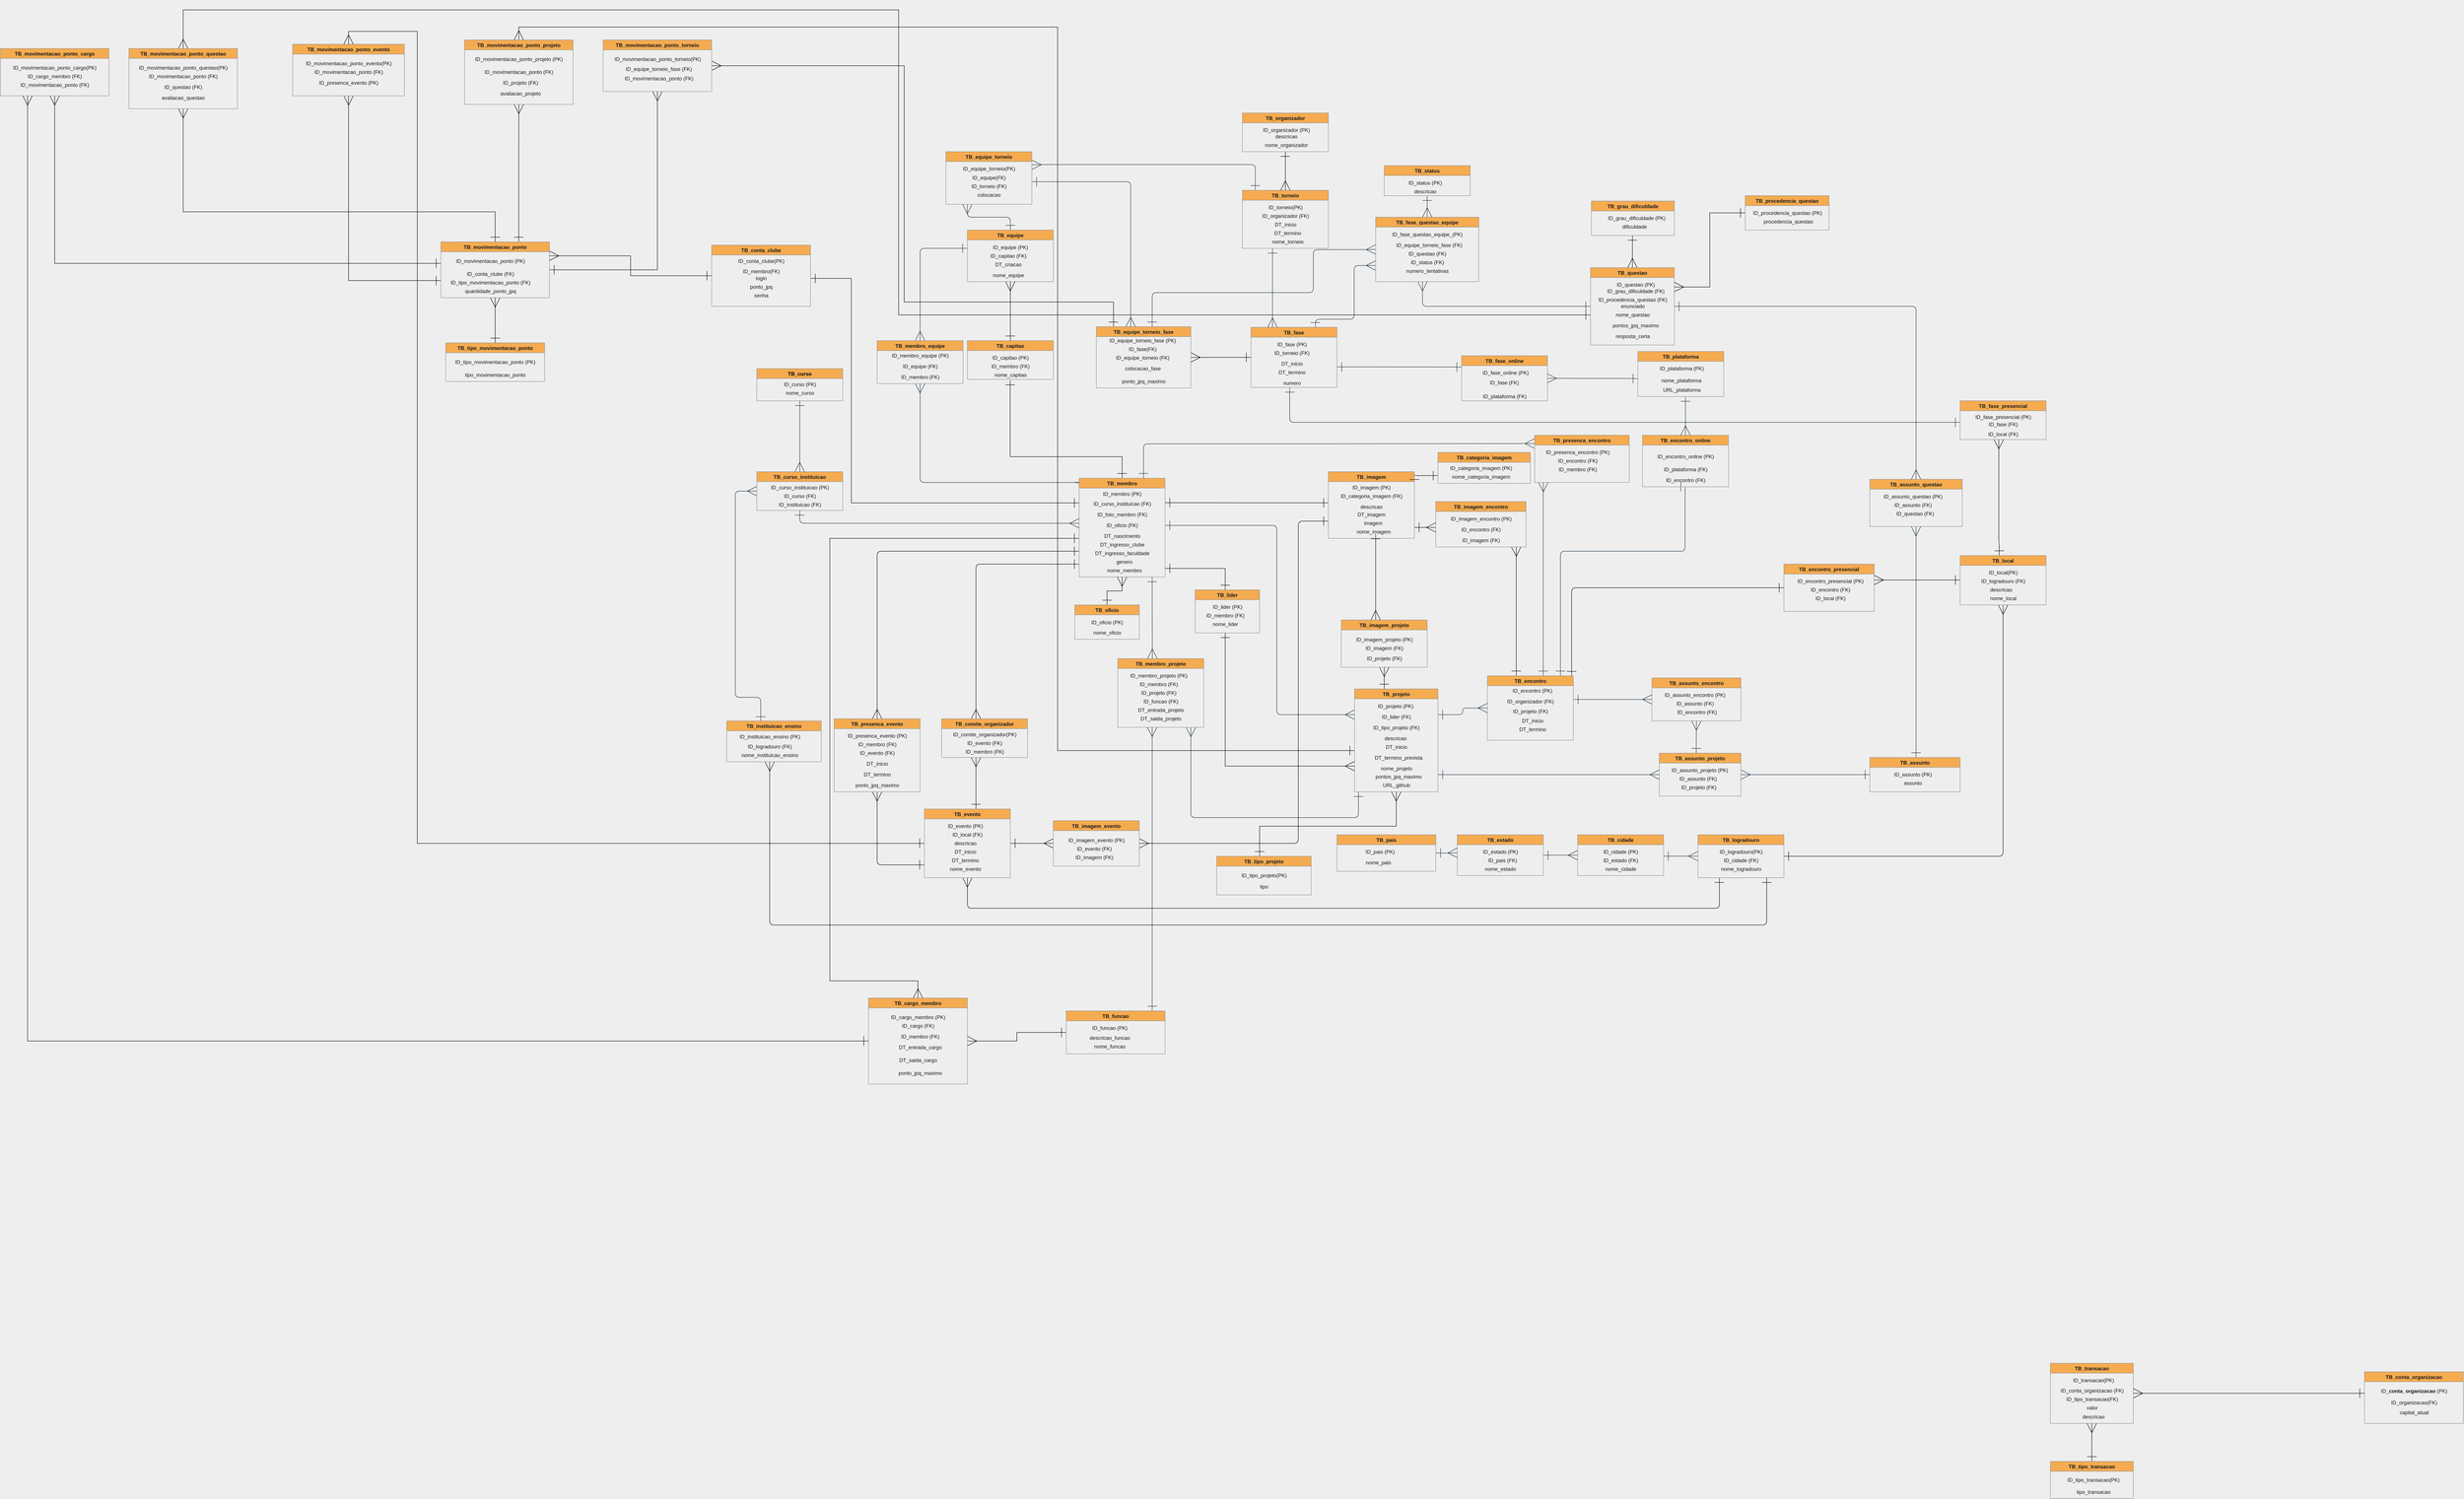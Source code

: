 <mxfile version="20.6.0" type="device"><diagram id="C5RBs43oDa-KdzZeNtuy" name="Page-1"><mxGraphModel dx="4894" dy="2078" grid="1" gridSize="10" guides="1" tooltips="1" connect="1" arrows="1" fold="1" page="1" pageScale="1" pageWidth="827" pageHeight="1169" background="#EEEEEE" math="0" shadow="0"><root><mxCell id="WIyWlLk6GJQsqaUBKTNV-0"/><mxCell id="WIyWlLk6GJQsqaUBKTNV-1" parent="WIyWlLk6GJQsqaUBKTNV-0"/><mxCell id="TYgIht4YAWw4zyjjbw9I-46" style="edgeStyle=orthogonalEdgeStyle;orthogonalLoop=1;jettySize=auto;html=1;entryX=0.402;entryY=-0.004;entryDx=0;entryDy=0;fontColor=#1A1A1A;startArrow=ERone;startFill=0;endArrow=ERmany;endFill=0;startSize=20;endSize=20;sourcePerimeterSpacing=0;targetPerimeterSpacing=0;strokeColor=#182E3E;entryPerimeter=0;" parent="WIyWlLk6GJQsqaUBKTNV-1" source="VTL4qMP21u7uoJTF-wre-11" target="i8xxgrSC41u2XgoWudE_-134" edge="1"><mxGeometry relative="1" as="geometry"><Array as="points"><mxPoint x="-100" y="730"/><mxPoint x="-100" y="730"/></Array></mxGeometry></mxCell><mxCell id="TYgIht4YAWw4zyjjbw9I-47" style="edgeStyle=orthogonalEdgeStyle;orthogonalLoop=1;jettySize=auto;html=1;fontColor=#1A1A1A;startArrow=ERone;startFill=0;endArrow=ERmany;endFill=0;startSize=20;endSize=20;sourcePerimeterSpacing=0;targetPerimeterSpacing=0;strokeColor=#182E3E;entryX=0;entryY=0.25;entryDx=0;entryDy=0;" parent="WIyWlLk6GJQsqaUBKTNV-1" source="VTL4qMP21u7uoJTF-wre-11" target="FkW6HpD9ix4tYoQA9cdo-74" edge="1"><mxGeometry relative="1" as="geometry"><Array as="points"><mxPoint x="190" y="560"/><mxPoint x="190" y="1000"/></Array><mxPoint x="280" y="1150" as="targetPoint"/></mxGeometry></mxCell><mxCell id="TYgIht4YAWw4zyjjbw9I-52" style="edgeStyle=orthogonalEdgeStyle;orthogonalLoop=1;jettySize=auto;html=1;fontColor=#1A1A1A;startArrow=ERone;startFill=0;endArrow=ERmany;endFill=0;startSize=20;endSize=20;sourcePerimeterSpacing=0;targetPerimeterSpacing=0;strokeColor=#182E3E;entryX=0.5;entryY=1;entryDx=0;entryDy=0;exitX=0.005;exitY=0.089;exitDx=0;exitDy=0;exitPerimeter=0;" parent="WIyWlLk6GJQsqaUBKTNV-1" source="VTL4qMP21u7uoJTF-wre-11" target="MzrtG7r0sTmh25EElP81-18" edge="1"><mxGeometry relative="1" as="geometry"><Array as="points"><mxPoint x="-269" y="460"/><mxPoint x="-640" y="460"/></Array><mxPoint x="-270" y="460" as="sourcePoint"/><mxPoint x="-490" y="240" as="targetPoint"/></mxGeometry></mxCell><mxCell id="TYgIht4YAWw4zyjjbw9I-81" style="edgeStyle=orthogonalEdgeStyle;rounded=1;orthogonalLoop=1;jettySize=auto;html=1;fontColor=#1A1A1A;startArrow=ERone;startFill=0;endArrow=ERmany;endFill=0;startSize=20;endSize=20;sourcePerimeterSpacing=0;targetPerimeterSpacing=0;strokeColor=#182E3E;strokeWidth=1;entryX=-0.003;entryY=0.176;entryDx=0;entryDy=0;entryPerimeter=0;" parent="WIyWlLk6GJQsqaUBKTNV-1" source="VTL4qMP21u7uoJTF-wre-11" target="VTL4qMP21u7uoJTF-wre-80" edge="1"><mxGeometry relative="1" as="geometry"><Array as="points"><mxPoint x="-120" y="370"/><mxPoint x="240" y="370"/></Array><mxPoint x="820" y="400" as="targetPoint"/></mxGeometry></mxCell><mxCell id="YG5TBJ8WbHTOM9098mdU-52" style="edgeStyle=orthogonalEdgeStyle;rounded=1;orthogonalLoop=1;jettySize=auto;html=1;startArrow=ERone;startFill=0;endArrow=ERmany;endFill=0;startSize=20;endSize=20;" parent="WIyWlLk6GJQsqaUBKTNV-1" target="YG5TBJ8WbHTOM9098mdU-46" edge="1"><mxGeometry relative="1" as="geometry"><mxPoint x="-270" y="650" as="sourcePoint"/><Array as="points"><mxPoint x="-510" y="650"/></Array></mxGeometry></mxCell><mxCell id="YG5TBJ8WbHTOM9098mdU-58" style="edgeStyle=orthogonalEdgeStyle;rounded=1;orthogonalLoop=1;jettySize=auto;html=1;entryX=0.5;entryY=0;entryDx=0;entryDy=0;startArrow=ERone;startFill=0;endArrow=ERmany;endFill=0;startSize=20;endSize=20;" parent="WIyWlLk6GJQsqaUBKTNV-1" source="VTL4qMP21u7uoJTF-wre-11" target="YG5TBJ8WbHTOM9098mdU-54" edge="1"><mxGeometry relative="1" as="geometry"><Array as="points"><mxPoint x="-740" y="620"/></Array></mxGeometry></mxCell><mxCell id="kAfucMw3TzG-PKz_Gadl-7" style="edgeStyle=orthogonalEdgeStyle;rounded=0;orthogonalLoop=1;jettySize=auto;html=1;entryX=0.496;entryY=1.092;entryDx=0;entryDy=0;endArrow=ERone;endFill=0;startArrow=ERone;startFill=0;strokeWidth=1;endSize=20;startSize=20;entryPerimeter=0;" parent="WIyWlLk6GJQsqaUBKTNV-1" source="VTL4qMP21u7uoJTF-wre-11" target="kAfucMw3TzG-PKz_Gadl-3" edge="1"><mxGeometry relative="1" as="geometry"><Array as="points"><mxPoint x="-170" y="400"/><mxPoint x="-430" y="400"/></Array></mxGeometry></mxCell><mxCell id="8JxLFZF8es4IcbfinC9G-241" style="edgeStyle=orthogonalEdgeStyle;rounded=0;orthogonalLoop=1;jettySize=auto;html=1;entryX=0.5;entryY=0;entryDx=0;entryDy=0;startArrow=ERone;startFill=0;endArrow=ERmany;endFill=0;startSize=20;endSize=20;" parent="WIyWlLk6GJQsqaUBKTNV-1" source="VTL4qMP21u7uoJTF-wre-11" target="8JxLFZF8es4IcbfinC9G-232" edge="1"><mxGeometry relative="1" as="geometry"><Array as="points"><mxPoint x="-850" y="590"/><mxPoint x="-850" y="1620"/><mxPoint x="-645" y="1620"/></Array></mxGeometry></mxCell><mxCell id="VTL4qMP21u7uoJTF-wre-11" value="TB_membro" style="swimlane;fillColor=#F5AB50;strokeColor=#909090;fontColor=#1A1A1A;rounded=0;" parent="WIyWlLk6GJQsqaUBKTNV-1" vertex="1"><mxGeometry x="-270" y="450" width="200" height="230" as="geometry"/></mxCell><mxCell id="VTL4qMP21u7uoJTF-wre-12" value="nome_membro" style="text;html=1;align=center;verticalAlign=middle;resizable=0;points=[];autosize=1;strokeColor=none;fillColor=none;fontColor=#1A1A1A;rounded=0;" parent="VTL4qMP21u7uoJTF-wre-11" vertex="1"><mxGeometry x="55" y="205" width="100" height="20" as="geometry"/></mxCell><mxCell id="VTL4qMP21u7uoJTF-wre-13" value="genero" style="text;html=1;align=center;verticalAlign=middle;resizable=0;points=[];autosize=1;strokeColor=none;fillColor=none;fontColor=#1A1A1A;rounded=0;" parent="VTL4qMP21u7uoJTF-wre-11" vertex="1"><mxGeometry x="80" y="185" width="50" height="20" as="geometry"/></mxCell><mxCell id="VTL4qMP21u7uoJTF-wre-15" value="ID_curso_instituicao (FK)" style="text;html=1;align=center;verticalAlign=middle;resizable=0;points=[];autosize=1;strokeColor=none;fillColor=none;fontColor=#1A1A1A;rounded=0;" parent="VTL4qMP21u7uoJTF-wre-11" vertex="1"><mxGeometry x="25" y="50" width="150" height="20" as="geometry"/></mxCell><mxCell id="VTL4qMP21u7uoJTF-wre-22" value="DT_ingresso_clube" style="text;html=1;align=center;verticalAlign=middle;resizable=0;points=[];autosize=1;strokeColor=none;fillColor=none;fontColor=#1A1A1A;rounded=0;" parent="VTL4qMP21u7uoJTF-wre-11" vertex="1"><mxGeometry x="40" y="145" width="120" height="20" as="geometry"/></mxCell><mxCell id="VTL4qMP21u7uoJTF-wre-20" value="DT_nascimento" style="text;html=1;align=center;verticalAlign=middle;resizable=0;points=[];autosize=1;strokeColor=none;fillColor=none;fontColor=#1A1A1A;rounded=0;" parent="VTL4qMP21u7uoJTF-wre-11" vertex="1"><mxGeometry x="45" y="120" width="110" height="30" as="geometry"/></mxCell><mxCell id="VTL4qMP21u7uoJTF-wre-16" value="ID_membro (PK)" style="text;html=1;align=center;verticalAlign=middle;resizable=0;points=[];autosize=1;strokeColor=none;fillColor=none;fontColor=#1A1A1A;rounded=0;" parent="VTL4qMP21u7uoJTF-wre-11" vertex="1"><mxGeometry x="45" y="22" width="110" height="30" as="geometry"/></mxCell><mxCell id="FkW6HpD9ix4tYoQA9cdo-0" value="DT_ingresso_faculdade" style="text;html=1;align=center;verticalAlign=middle;resizable=0;points=[];autosize=1;strokeColor=none;fillColor=none;fontColor=#1A1A1A;rounded=0;" parent="VTL4qMP21u7uoJTF-wre-11" vertex="1"><mxGeometry x="30" y="165" width="140" height="20" as="geometry"/></mxCell><mxCell id="XlCbsFDLTcZyDVJfCB4z-0" value="ID_foto_membro (FK)" style="text;html=1;align=center;verticalAlign=middle;resizable=0;points=[];autosize=1;strokeColor=none;fillColor=none;fontColor=#1A1A1A;rounded=0;" parent="VTL4qMP21u7uoJTF-wre-11" vertex="1"><mxGeometry x="30" y="70" width="140" height="30" as="geometry"/></mxCell><mxCell id="VTL4qMP21u7uoJTF-wre-14" value="ID_oficio (FK)" style="text;html=1;align=center;verticalAlign=middle;resizable=0;points=[];autosize=1;strokeColor=none;fillColor=none;fontColor=#1A1A1A;rounded=0;" parent="VTL4qMP21u7uoJTF-wre-11" vertex="1"><mxGeometry x="50" y="95" width="100" height="30" as="geometry"/></mxCell><mxCell id="TYgIht4YAWw4zyjjbw9I-53" style="edgeStyle=orthogonalEdgeStyle;orthogonalLoop=1;jettySize=auto;html=1;entryX=0.5;entryY=0;entryDx=0;entryDy=0;fontColor=#1A1A1A;startArrow=ERone;startFill=0;endArrow=ERmany;endFill=0;startSize=20;endSize=20;sourcePerimeterSpacing=0;targetPerimeterSpacing=0;strokeColor=#182E3E;" parent="WIyWlLk6GJQsqaUBKTNV-1" source="VTL4qMP21u7uoJTF-wre-23" target="MzrtG7r0sTmh25EElP81-18" edge="1"><mxGeometry relative="1" as="geometry"><Array as="points"><mxPoint x="-640" y="-85"/></Array></mxGeometry></mxCell><mxCell id="TYgIht4YAWw4zyjjbw9I-100" style="edgeStyle=orthogonalEdgeStyle;rounded=1;orthogonalLoop=1;jettySize=auto;html=1;entryX=0.25;entryY=1;entryDx=0;entryDy=0;fontColor=#1A1A1A;startArrow=ERone;startFill=0;endArrow=ERmany;endFill=0;startSize=20;endSize=20;sourcePerimeterSpacing=0;targetPerimeterSpacing=0;strokeColor=#182E3E;strokeWidth=1;" parent="WIyWlLk6GJQsqaUBKTNV-1" source="VTL4qMP21u7uoJTF-wre-23" target="i8xxgrSC41u2XgoWudE_-182" edge="1"><mxGeometry relative="1" as="geometry"/></mxCell><mxCell id="VTL4qMP21u7uoJTF-wre-23" value="TB_equipe" style="swimlane;fillColor=#F5AB50;strokeColor=#909090;fontColor=#1A1A1A;rounded=0;" parent="WIyWlLk6GJQsqaUBKTNV-1" vertex="1"><mxGeometry x="-530" y="-127.5" width="200" height="120" as="geometry"/></mxCell><mxCell id="VTL4qMP21u7uoJTF-wre-25" value="ID_capitao (FK)" style="text;html=1;align=center;verticalAlign=middle;resizable=0;points=[];autosize=1;strokeColor=none;fillColor=none;fontColor=#1A1A1A;rounded=0;" parent="VTL4qMP21u7uoJTF-wre-23" vertex="1"><mxGeometry x="40" y="45" width="110" height="30" as="geometry"/></mxCell><mxCell id="ZRTuoBEt_CSHMcLeg_AE-20" value="ID_equipe (PK)" style="text;html=1;align=center;verticalAlign=middle;resizable=0;points=[];autosize=1;strokeColor=none;fillColor=none;fontColor=#1A1A1A;rounded=0;" parent="VTL4qMP21u7uoJTF-wre-23" vertex="1"><mxGeometry x="50" y="30" width="100" height="20" as="geometry"/></mxCell><mxCell id="i8xxgrSC41u2XgoWudE_-168" value="DT_criacao" style="text;html=1;align=center;verticalAlign=middle;resizable=0;points=[];autosize=1;strokeColor=none;fillColor=none;fontColor=#1A1A1A;rounded=0;" parent="VTL4qMP21u7uoJTF-wre-23" vertex="1"><mxGeometry x="55" y="70" width="80" height="20" as="geometry"/></mxCell><mxCell id="VTL4qMP21u7uoJTF-wre-24" value="nome_equipe" style="text;html=1;align=center;verticalAlign=middle;resizable=0;points=[];autosize=1;strokeColor=none;fillColor=none;fontColor=#1A1A1A;rounded=0;" parent="VTL4qMP21u7uoJTF-wre-23" vertex="1"><mxGeometry x="45" y="90" width="100" height="30" as="geometry"/></mxCell><mxCell id="TYgIht4YAWw4zyjjbw9I-75" style="edgeStyle=orthogonalEdgeStyle;rounded=1;orthogonalLoop=1;jettySize=auto;html=1;fontColor=#1A1A1A;startArrow=ERone;startFill=0;endArrow=ERmany;endFill=0;startSize=20;endSize=20;sourcePerimeterSpacing=0;targetPerimeterSpacing=0;strokeColor=#182E3E;strokeWidth=1;entryX=0;entryY=0.75;entryDx=0;entryDy=0;exitX=0.75;exitY=0;exitDx=0;exitDy=0;" parent="WIyWlLk6GJQsqaUBKTNV-1" source="VTL4qMP21u7uoJTF-wre-29" target="FkW6HpD9ix4tYoQA9cdo-45" edge="1"><mxGeometry relative="1" as="geometry"><mxPoint x="840" y="110" as="targetPoint"/><Array as="points"><mxPoint x="280" y="80"/><mxPoint x="370" y="80"/><mxPoint x="370" y="-45"/></Array><mxPoint x="240" y="90" as="sourcePoint"/></mxGeometry></mxCell><mxCell id="TYgIht4YAWw4zyjjbw9I-109" style="edgeStyle=orthogonalEdgeStyle;rounded=1;orthogonalLoop=1;jettySize=auto;html=1;fontColor=#1A1A1A;startArrow=ERone;startFill=0;endArrow=ERone;endFill=0;startSize=20;endSize=20;sourcePerimeterSpacing=0;targetPerimeterSpacing=0;strokeColor=#182E3E;strokeWidth=1;" parent="WIyWlLk6GJQsqaUBKTNV-1" source="VTL4qMP21u7uoJTF-wre-29" edge="1"><mxGeometry relative="1" as="geometry"><Array as="points"><mxPoint x="220" y="320"/></Array><mxPoint x="1780" y="320" as="targetPoint"/></mxGeometry></mxCell><mxCell id="TYgIht4YAWw4zyjjbw9I-111" style="edgeStyle=orthogonalEdgeStyle;rounded=1;orthogonalLoop=1;jettySize=auto;html=1;fontColor=#1A1A1A;startArrow=ERone;startFill=0;endArrow=ERone;endFill=0;startSize=20;endSize=20;sourcePerimeterSpacing=0;targetPerimeterSpacing=0;strokeColor=#182E3E;strokeWidth=1;entryX=0;entryY=0.25;entryDx=0;entryDy=0;" parent="WIyWlLk6GJQsqaUBKTNV-1" source="VTL4qMP21u7uoJTF-wre-29" target="ZIfGuY_Zl_z81XSsdV_m-30" edge="1"><mxGeometry relative="1" as="geometry"><Array as="points"><mxPoint x="390" y="191"/><mxPoint x="390" y="191"/></Array><mxPoint x="1240" y="170" as="targetPoint"/></mxGeometry></mxCell><mxCell id="VTL4qMP21u7uoJTF-wre-29" value="TB_fase" style="swimlane;fillColor=#F5AB50;strokeColor=#909090;fontColor=#1A1A1A;rounded=0;" parent="WIyWlLk6GJQsqaUBKTNV-1" vertex="1"><mxGeometry x="130" y="98.75" width="200" height="140" as="geometry"/></mxCell><mxCell id="VTL4qMP21u7uoJTF-wre-30" value="numero" style="text;html=1;align=center;verticalAlign=middle;resizable=0;points=[];autosize=1;strokeColor=none;fillColor=none;fontColor=#1A1A1A;rounded=0;" parent="VTL4qMP21u7uoJTF-wre-29" vertex="1"><mxGeometry x="65" y="120" width="60" height="20" as="geometry"/></mxCell><mxCell id="ZRTuoBEt_CSHMcLeg_AE-14" value="ID_fase (PK)" style="text;html=1;align=center;verticalAlign=middle;resizable=0;points=[];autosize=1;strokeColor=none;fillColor=none;fontColor=#1A1A1A;rounded=0;" parent="VTL4qMP21u7uoJTF-wre-29" vertex="1"><mxGeometry x="55" y="30" width="80" height="20" as="geometry"/></mxCell><mxCell id="ZRTuoBEt_CSHMcLeg_AE-35" value="ID_torneio (FK)" style="text;html=1;align=center;verticalAlign=middle;resizable=0;points=[];autosize=1;strokeColor=none;fillColor=none;fontColor=#1A1A1A;rounded=0;" parent="VTL4qMP21u7uoJTF-wre-29" vertex="1"><mxGeometry x="45" y="50" width="100" height="20" as="geometry"/></mxCell><mxCell id="VTL4qMP21u7uoJTF-wre-31" value="DT_inicio" style="text;html=1;align=center;verticalAlign=middle;resizable=0;points=[];autosize=1;strokeColor=none;fillColor=none;fontColor=#1A1A1A;rounded=0;" parent="VTL4qMP21u7uoJTF-wre-29" vertex="1"><mxGeometry x="60" y="70" width="70" height="30" as="geometry"/></mxCell><mxCell id="VTL4qMP21u7uoJTF-wre-32" value="DT_termino" style="text;html=1;align=center;verticalAlign=middle;resizable=0;points=[];autosize=1;strokeColor=none;fillColor=none;fontColor=#1A1A1A;rounded=0;" parent="VTL4qMP21u7uoJTF-wre-29" vertex="1"><mxGeometry x="50" y="90" width="90" height="30" as="geometry"/></mxCell><mxCell id="TYgIht4YAWw4zyjjbw9I-72" style="edgeStyle=orthogonalEdgeStyle;rounded=1;orthogonalLoop=1;jettySize=auto;html=1;fontColor=#1A1A1A;startArrow=ERone;startFill=0;endArrow=ERmany;endFill=0;startSize=20;endSize=20;sourcePerimeterSpacing=0;targetPerimeterSpacing=0;strokeColor=#182E3E;strokeWidth=1;exitX=0;exitY=0.5;exitDx=0;exitDy=0;" parent="WIyWlLk6GJQsqaUBKTNV-1" source="VTL4qMP21u7uoJTF-wre-39" target="FkW6HpD9ix4tYoQA9cdo-45" edge="1"><mxGeometry relative="1" as="geometry"><mxPoint x="1128.5" y="-80" as="targetPoint"/><Array as="points"><mxPoint x="529" y="50"/></Array><mxPoint x="738.5" y="55" as="sourcePoint"/></mxGeometry></mxCell><mxCell id="TYgIht4YAWw4zyjjbw9I-88" style="edgeStyle=orthogonalEdgeStyle;rounded=1;orthogonalLoop=1;jettySize=auto;html=1;entryX=0.5;entryY=0;entryDx=0;entryDy=0;fontColor=#1A1A1A;startArrow=ERone;startFill=0;endArrow=ERmany;endFill=0;startSize=20;endSize=20;sourcePerimeterSpacing=0;targetPerimeterSpacing=0;strokeColor=#182E3E;strokeWidth=1;exitX=1;exitY=0.5;exitDx=0;exitDy=0;" parent="WIyWlLk6GJQsqaUBKTNV-1" source="VTL4qMP21u7uoJTF-wre-39" target="TYgIht4YAWw4zyjjbw9I-84" edge="1"><mxGeometry relative="1" as="geometry"/></mxCell><mxCell id="4bksBjjUsrCCTbxV27j5-6" value="" style="edgeStyle=orthogonalEdgeStyle;rounded=0;orthogonalLoop=1;jettySize=auto;html=1;startArrow=ERmany;startFill=0;endArrow=ERone;endFill=0;startSize=20;endSize=20;" parent="WIyWlLk6GJQsqaUBKTNV-1" source="VTL4qMP21u7uoJTF-wre-39" target="4bksBjjUsrCCTbxV27j5-0" edge="1"><mxGeometry relative="1" as="geometry"><Array as="points"><mxPoint x="978" y="-115"/><mxPoint x="977" y="-115"/></Array></mxGeometry></mxCell><mxCell id="8JxLFZF8es4IcbfinC9G-215" style="edgeStyle=orthogonalEdgeStyle;rounded=0;orthogonalLoop=1;jettySize=auto;html=1;entryX=0.5;entryY=0;entryDx=0;entryDy=0;startArrow=ERone;startFill=0;endArrow=ERmany;endFill=0;startSize=20;endSize=20;" parent="WIyWlLk6GJQsqaUBKTNV-1" source="VTL4qMP21u7uoJTF-wre-39" target="8JxLFZF8es4IcbfinC9G-180" edge="1"><mxGeometry relative="1" as="geometry"><Array as="points"><mxPoint x="-690" y="70"/><mxPoint x="-690" y="-640"/><mxPoint x="-2355" y="-640"/></Array></mxGeometry></mxCell><mxCell id="VTL4qMP21u7uoJTF-wre-39" value="TB_questao" style="swimlane;fillColor=#F5AB50;strokeColor=#909090;fontColor=#1A1A1A;rounded=0;" parent="WIyWlLk6GJQsqaUBKTNV-1" vertex="1"><mxGeometry x="920" y="-40" width="195" height="180" as="geometry"/></mxCell><mxCell id="ZRTuoBEt_CSHMcLeg_AE-22" value="ID_questao (PK)" style="text;html=1;align=center;verticalAlign=middle;resizable=0;points=[];autosize=1;strokeColor=none;fillColor=none;fontColor=#1A1A1A;rounded=0;" parent="VTL4qMP21u7uoJTF-wre-39" vertex="1"><mxGeometry x="55" y="30" width="100" height="20" as="geometry"/></mxCell><mxCell id="FkW6HpD9ix4tYoQA9cdo-29" value="ID_grau_dificuldade (FK)" style="text;html=1;align=center;verticalAlign=middle;resizable=0;points=[];autosize=1;strokeColor=none;fillColor=none;fontColor=#1A1A1A;rounded=0;" parent="VTL4qMP21u7uoJTF-wre-39" vertex="1"><mxGeometry x="25" y="40" width="160" height="30" as="geometry"/></mxCell><mxCell id="XlCbsFDLTcZyDVJfCB4z-65" value="enunciado" style="text;html=1;align=center;verticalAlign=middle;resizable=0;points=[];autosize=1;strokeColor=none;fillColor=none;fontColor=#1A1A1A;rounded=0;" parent="VTL4qMP21u7uoJTF-wre-39" vertex="1"><mxGeometry x="62.5" y="80" width="70" height="20" as="geometry"/></mxCell><mxCell id="FkW6HpD9ix4tYoQA9cdo-31" value="nome_questao" style="text;html=1;align=center;verticalAlign=middle;resizable=0;points=[];autosize=1;strokeColor=none;fillColor=none;fontColor=#1A1A1A;rounded=0;" parent="VTL4qMP21u7uoJTF-wre-39" vertex="1"><mxGeometry x="52.5" y="100" width="90" height="20" as="geometry"/></mxCell><mxCell id="VTL4qMP21u7uoJTF-wre-41" value="resposta_certa" style="text;html=1;align=center;verticalAlign=middle;resizable=0;points=[];autosize=1;strokeColor=none;fillColor=none;fontColor=#1A1A1A;rounded=0;" parent="VTL4qMP21u7uoJTF-wre-39" vertex="1"><mxGeometry x="52.5" y="150" width="90" height="20" as="geometry"/></mxCell><mxCell id="8JxLFZF8es4IcbfinC9G-216" value="pontos_jpq_maximo" style="text;html=1;align=center;verticalAlign=middle;resizable=0;points=[];autosize=1;strokeColor=none;fillColor=none;fontColor=#1A1A1A;rounded=0;" parent="VTL4qMP21u7uoJTF-wre-39" vertex="1"><mxGeometry x="40" y="120" width="130" height="30" as="geometry"/></mxCell><mxCell id="8JxLFZF8es4IcbfinC9G-250" value="ID_procedencia_questao (FK)" style="text;html=1;align=center;verticalAlign=middle;resizable=0;points=[];autosize=1;strokeColor=none;fillColor=none;fontColor=#1A1A1A;rounded=0;" parent="VTL4qMP21u7uoJTF-wre-39" vertex="1"><mxGeometry x="7.5" y="60" width="180" height="30" as="geometry"/></mxCell><mxCell id="TYgIht4YAWw4zyjjbw9I-90" style="edgeStyle=orthogonalEdgeStyle;rounded=1;orthogonalLoop=1;jettySize=auto;html=1;entryX=0;entryY=0.5;entryDx=0;entryDy=0;fontColor=#1A1A1A;startArrow=ERone;startFill=0;endArrow=ERmany;endFill=0;startSize=20;endSize=20;sourcePerimeterSpacing=0;targetPerimeterSpacing=0;strokeColor=#182E3E;strokeWidth=1;" parent="WIyWlLk6GJQsqaUBKTNV-1" target="FkW6HpD9ix4tYoQA9cdo-11" edge="1"><mxGeometry relative="1" as="geometry"><Array as="points"><mxPoint x="880" y="965"/></Array><mxPoint x="880" y="965" as="sourcePoint"/></mxGeometry></mxCell><mxCell id="TYgIht4YAWw4zyjjbw9I-92" style="edgeStyle=orthogonalEdgeStyle;rounded=1;orthogonalLoop=1;jettySize=auto;html=1;fontColor=#1A1A1A;startArrow=ERone;startFill=0;endArrow=ERmany;endFill=0;startSize=20;endSize=20;sourcePerimeterSpacing=0;targetPerimeterSpacing=0;strokeColor=#182E3E;strokeWidth=1;" parent="WIyWlLk6GJQsqaUBKTNV-1" source="VTL4qMP21u7uoJTF-wre-48" edge="1"><mxGeometry relative="1" as="geometry"><Array as="points"><mxPoint x="810" y="720"/><mxPoint x="810" y="720"/></Array><mxPoint x="810" y="460" as="targetPoint"/></mxGeometry></mxCell><mxCell id="TYgIht4YAWw4zyjjbw9I-105" style="edgeStyle=orthogonalEdgeStyle;rounded=1;orthogonalLoop=1;jettySize=auto;html=1;entryX=0.5;entryY=1;entryDx=0;entryDy=0;fontColor=#1A1A1A;startArrow=ERone;startFill=0;endArrow=ERone;endFill=0;startSize=20;endSize=20;sourcePerimeterSpacing=0;targetPerimeterSpacing=0;strokeColor=#182E3E;strokeWidth=1;" parent="WIyWlLk6GJQsqaUBKTNV-1" source="VTL4qMP21u7uoJTF-wre-48" target="ZRTuoBEt_CSHMcLeg_AE-18" edge="1"><mxGeometry relative="1" as="geometry"><Array as="points"><mxPoint x="850" y="620"/><mxPoint x="1140" y="620"/></Array></mxGeometry></mxCell><mxCell id="TYgIht4YAWw4zyjjbw9I-106" style="rounded=1;orthogonalLoop=1;jettySize=auto;html=1;fontColor=#1A1A1A;startArrow=ERone;startFill=0;endArrow=ERone;endFill=0;startSize=20;endSize=20;sourcePerimeterSpacing=0;targetPerimeterSpacing=0;strokeColor=default;strokeWidth=1;entryX=0;entryY=0.5;entryDx=0;entryDy=0;exitX=0.98;exitY=0.005;exitDx=0;exitDy=0;edgeStyle=orthogonalEdgeStyle;exitPerimeter=0;" parent="WIyWlLk6GJQsqaUBKTNV-1" source="VTL4qMP21u7uoJTF-wre-48" target="VTL4qMP21u7uoJTF-wre-60" edge="1"><mxGeometry relative="1" as="geometry"><mxPoint x="1320" y="670" as="targetPoint"/><mxPoint x="1260" y="695" as="sourcePoint"/></mxGeometry></mxCell><mxCell id="XlCbsFDLTcZyDVJfCB4z-43" style="edgeStyle=orthogonalEdgeStyle;rounded=1;orthogonalLoop=1;jettySize=auto;html=1;startArrow=ERone;startFill=0;endArrow=ERmany;endFill=0;startSize=20;endSize=20;exitX=0.336;exitY=-0.001;exitDx=0;exitDy=0;exitPerimeter=0;" parent="WIyWlLk6GJQsqaUBKTNV-1" source="VTL4qMP21u7uoJTF-wre-48" edge="1"><mxGeometry relative="1" as="geometry"><Array as="points"><mxPoint x="747" y="620"/><mxPoint x="747" y="620"/><mxPoint x="747" y="610"/></Array><mxPoint x="747" y="610" as="targetPoint"/></mxGeometry></mxCell><mxCell id="VTL4qMP21u7uoJTF-wre-48" value="TB_encontro" style="swimlane;fillColor=#F5AB50;strokeColor=#909090;fontColor=#1A1A1A;rounded=0;" parent="WIyWlLk6GJQsqaUBKTNV-1" vertex="1"><mxGeometry x="680" y="910" width="200" height="150" as="geometry"/></mxCell><mxCell id="ZRTuoBEt_CSHMcLeg_AE-16" value="ID_encontro (PK)" style="text;html=1;strokeColor=none;fillColor=none;align=center;verticalAlign=middle;whiteSpace=wrap;rounded=0;fontColor=#1A1A1A;" parent="VTL4qMP21u7uoJTF-wre-48" vertex="1"><mxGeometry x="50" y="20" width="110" height="30" as="geometry"/></mxCell><mxCell id="VTL4qMP21u7uoJTF-wre-55" value="ID_organizador (FK)" style="text;html=1;align=center;verticalAlign=middle;resizable=0;points=[];autosize=1;strokeColor=none;fillColor=none;fontColor=#1A1A1A;rounded=0;" parent="VTL4qMP21u7uoJTF-wre-48" vertex="1"><mxGeometry x="40" y="50" width="120" height="20" as="geometry"/></mxCell><mxCell id="FkW6HpD9ix4tYoQA9cdo-87" value="ID_projeto (FK)" style="text;html=1;align=center;verticalAlign=middle;resizable=0;points=[];autosize=1;strokeColor=none;fillColor=none;fontColor=#1A1A1A;rounded=0;" parent="VTL4qMP21u7uoJTF-wre-48" vertex="1"><mxGeometry x="50" y="72.5" width="100" height="20" as="geometry"/></mxCell><mxCell id="VTL4qMP21u7uoJTF-wre-50" value="DT_inicio" style="text;html=1;align=center;verticalAlign=middle;resizable=0;points=[];autosize=1;strokeColor=none;fillColor=none;fontColor=#1A1A1A;rounded=0;" parent="VTL4qMP21u7uoJTF-wre-48" vertex="1"><mxGeometry x="70" y="90" width="70" height="30" as="geometry"/></mxCell><mxCell id="VTL4qMP21u7uoJTF-wre-51" value="DT_termino" style="text;html=1;align=center;verticalAlign=middle;resizable=0;points=[];autosize=1;strokeColor=none;fillColor=none;fontColor=#1A1A1A;rounded=0;" parent="VTL4qMP21u7uoJTF-wre-48" vertex="1"><mxGeometry x="60" y="110" width="90" height="30" as="geometry"/></mxCell><mxCell id="VTL4qMP21u7uoJTF-wre-57" value="TB_encontro_online" style="swimlane;startSize=23;fillColor=#F5AB50;strokeColor=#909090;fontColor=#1A1A1A;rounded=0;" parent="WIyWlLk6GJQsqaUBKTNV-1" vertex="1"><mxGeometry x="1041" y="350" width="200" height="120" as="geometry"/></mxCell><mxCell id="VTL4qMP21u7uoJTF-wre-58" value="ID_plataforma (FK)" style="text;html=1;align=center;verticalAlign=middle;resizable=0;points=[];autosize=1;strokeColor=none;fillColor=none;fontColor=#1A1A1A;rounded=0;" parent="VTL4qMP21u7uoJTF-wre-57" vertex="1"><mxGeometry x="40" y="70" width="120" height="20" as="geometry"/></mxCell><mxCell id="ZRTuoBEt_CSHMcLeg_AE-18" value="ID_encontro (FK)" style="text;html=1;strokeColor=none;fillColor=none;align=center;verticalAlign=middle;whiteSpace=wrap;rounded=0;fontColor=#1A1A1A;" parent="VTL4qMP21u7uoJTF-wre-57" vertex="1"><mxGeometry x="46.75" y="90" width="106.5" height="30" as="geometry"/></mxCell><mxCell id="i8xxgrSC41u2XgoWudE_-27" value="ID_encontro_online (PK)" style="text;html=1;align=center;verticalAlign=middle;resizable=0;points=[];autosize=1;strokeColor=none;fillColor=none;fontColor=#1A1A1A;rounded=0;" parent="VTL4qMP21u7uoJTF-wre-57" vertex="1"><mxGeometry x="25" y="35" width="150" height="30" as="geometry"/></mxCell><mxCell id="VTL4qMP21u7uoJTF-wre-60" value="TB_encontro_presencial" style="swimlane;fillColor=#F5AB50;strokeColor=#909090;fontColor=#1A1A1A;rounded=0;" parent="WIyWlLk6GJQsqaUBKTNV-1" vertex="1"><mxGeometry x="1370" y="650" width="210" height="110" as="geometry"/></mxCell><mxCell id="qwTuaXCYtT8IFG6sF0Jl-0" value="ID_encontro_presencial (PK)" style="text;html=1;strokeColor=none;fillColor=none;align=center;verticalAlign=middle;whiteSpace=wrap;rounded=0;fontColor=#1A1A1A;" parent="VTL4qMP21u7uoJTF-wre-60" vertex="1"><mxGeometry x="30" y="30" width="156.5" height="20" as="geometry"/></mxCell><mxCell id="usEamrrbJGj7aGyeZueg-76" value="ID_encontro (FK)" style="text;html=1;strokeColor=none;fillColor=none;align=center;verticalAlign=middle;whiteSpace=wrap;rounded=0;fontColor=#1A1A1A;" parent="VTL4qMP21u7uoJTF-wre-60" vertex="1"><mxGeometry x="55" y="50" width="106.5" height="20" as="geometry"/></mxCell><mxCell id="ZRTuoBEt_CSHMcLeg_AE-19" value="ID_local (FK)" style="text;html=1;strokeColor=none;fillColor=none;align=center;verticalAlign=middle;whiteSpace=wrap;rounded=0;fontColor=#1A1A1A;" parent="VTL4qMP21u7uoJTF-wre-60" vertex="1"><mxGeometry x="55" y="70" width="106.5" height="20" as="geometry"/></mxCell><mxCell id="VTL4qMP21u7uoJTF-wre-80" value="TB_presenca_encontro" style="swimlane;fillColor=#F5AB50;strokeColor=#909090;fontColor=#1A1A1A;rounded=0;" parent="WIyWlLk6GJQsqaUBKTNV-1" vertex="1"><mxGeometry x="790" y="350" width="220" height="110" as="geometry"/></mxCell><mxCell id="i8xxgrSC41u2XgoWudE_-100" value="ID_presenca_encontro (PK)" style="text;html=1;align=center;verticalAlign=middle;resizable=0;points=[];autosize=1;strokeColor=none;fillColor=none;fontColor=#1A1A1A;rounded=0;" parent="VTL4qMP21u7uoJTF-wre-80" vertex="1"><mxGeometry x="20" y="30" width="160" height="20" as="geometry"/></mxCell><mxCell id="VTL4qMP21u7uoJTF-wre-81" value="ID_encontro (FK)" style="text;html=1;align=center;verticalAlign=middle;resizable=0;points=[];autosize=1;strokeColor=none;fillColor=none;fontColor=#1A1A1A;rounded=0;" parent="VTL4qMP21u7uoJTF-wre-80" vertex="1"><mxGeometry x="45" y="50" width="110" height="20" as="geometry"/></mxCell><mxCell id="VTL4qMP21u7uoJTF-wre-82" value="ID_membro (FK)" style="text;html=1;align=center;verticalAlign=middle;resizable=0;points=[];autosize=1;strokeColor=none;fillColor=none;fontColor=#1A1A1A;rounded=0;" parent="VTL4qMP21u7uoJTF-wre-80" vertex="1"><mxGeometry x="45" y="70" width="110" height="20" as="geometry"/></mxCell><mxCell id="TYgIht4YAWw4zyjjbw9I-76" style="edgeStyle=orthogonalEdgeStyle;rounded=1;orthogonalLoop=1;jettySize=auto;html=1;fontColor=#1A1A1A;startArrow=ERone;startFill=0;endArrow=ERmany;endFill=0;startSize=20;endSize=20;sourcePerimeterSpacing=0;targetPerimeterSpacing=0;strokeColor=#182E3E;strokeWidth=1;entryX=0;entryY=0.5;entryDx=0;entryDy=0;" parent="WIyWlLk6GJQsqaUBKTNV-1" source="ZRTuoBEt_CSHMcLeg_AE-41" target="FkW6HpD9ix4tYoQA9cdo-45" edge="1"><mxGeometry relative="1" as="geometry"><Array as="points"><mxPoint x="-100" y="18"/><mxPoint x="275" y="18"/><mxPoint x="275" y="-82"/><mxPoint x="400" y="-82"/></Array><mxPoint x="550" y="20" as="targetPoint"/></mxGeometry></mxCell><mxCell id="pPEXgX6lNTL0yP543fjD-6" style="edgeStyle=orthogonalEdgeStyle;rounded=0;orthogonalLoop=1;jettySize=auto;html=1;startArrow=ERmany;startFill=0;endArrow=ERone;endFill=0;strokeColor=default;targetPerimeterSpacing=20;sourcePerimeterSpacing=0;startSize=20;endSize=20;entryX=0;entryY=0.5;entryDx=0;entryDy=0;" parent="WIyWlLk6GJQsqaUBKTNV-1" source="ZRTuoBEt_CSHMcLeg_AE-41" target="VTL4qMP21u7uoJTF-wre-29" edge="1"><mxGeometry relative="1" as="geometry"><mxPoint x="200" y="150" as="targetPoint"/></mxGeometry></mxCell><mxCell id="8JxLFZF8es4IcbfinC9G-212" style="edgeStyle=orthogonalEdgeStyle;rounded=0;orthogonalLoop=1;jettySize=auto;html=1;entryX=1;entryY=0.5;entryDx=0;entryDy=0;startArrow=ERone;startFill=0;endArrow=ERmany;endFill=0;startSize=20;endSize=20;" parent="WIyWlLk6GJQsqaUBKTNV-1" source="ZRTuoBEt_CSHMcLeg_AE-41" target="8JxLFZF8es4IcbfinC9G-172" edge="1"><mxGeometry relative="1" as="geometry"><Array as="points"><mxPoint x="-190" y="40"/><mxPoint x="-677" y="40"/><mxPoint x="-677" y="-510"/></Array></mxGeometry></mxCell><mxCell id="ZRTuoBEt_CSHMcLeg_AE-41" value="TB_equipe_torneio_fase" style="swimlane;fillColor=#F5AB50;strokeColor=#909090;fontColor=#1A1A1A;rounded=0;" parent="WIyWlLk6GJQsqaUBKTNV-1" vertex="1"><mxGeometry x="-230" y="97.5" width="220" height="142.5" as="geometry"/></mxCell><mxCell id="ZRTuoBEt_CSHMcLeg_AE-46" value="colocacao_fase" style="text;html=1;strokeColor=none;fillColor=none;align=center;verticalAlign=middle;whiteSpace=wrap;rounded=0;fontColor=#1A1A1A;" parent="ZRTuoBEt_CSHMcLeg_AE-41" vertex="1"><mxGeometry x="61.74" y="92.5" width="92.5" height="10" as="geometry"/></mxCell><mxCell id="ZIfGuY_Zl_z81XSsdV_m-40" value="ID_equipe_torneio_fase (PK)" style="text;html=1;strokeColor=none;fillColor=none;align=center;verticalAlign=middle;whiteSpace=wrap;rounded=0;fontColor=#1A1A1A;" parent="ZRTuoBEt_CSHMcLeg_AE-41" vertex="1"><mxGeometry x="21" y="25" width="174" height="15" as="geometry"/></mxCell><mxCell id="ZIfGuY_Zl_z81XSsdV_m-41" value="ID_equipe_torneio (FK)" style="text;html=1;strokeColor=none;fillColor=none;align=center;verticalAlign=middle;whiteSpace=wrap;rounded=0;fontColor=#1A1A1A;" parent="ZRTuoBEt_CSHMcLeg_AE-41" vertex="1"><mxGeometry x="37" y="62.5" width="142.01" height="20" as="geometry"/></mxCell><mxCell id="i8xxgrSC41u2XgoWudE_-204" value="ID_fase(FK)" style="text;html=1;strokeColor=none;fillColor=none;align=center;verticalAlign=middle;whiteSpace=wrap;rounded=0;fontColor=#1A1A1A;" parent="ZRTuoBEt_CSHMcLeg_AE-41" vertex="1"><mxGeometry x="66.12" y="42.5" width="83.75" height="20" as="geometry"/></mxCell><mxCell id="8JxLFZF8es4IcbfinC9G-218" value="ponto_jpq_maximo" style="text;html=1;align=center;verticalAlign=middle;resizable=0;points=[];autosize=1;strokeColor=none;fillColor=none;fontColor=#1A1A1A;rounded=0;" parent="ZRTuoBEt_CSHMcLeg_AE-41" vertex="1"><mxGeometry x="50" y="112.5" width="120" height="30" as="geometry"/></mxCell><mxCell id="TYgIht4YAWw4zyjjbw9I-102" style="edgeStyle=orthogonalEdgeStyle;rounded=1;orthogonalLoop=1;jettySize=auto;html=1;entryX=0;entryY=0.5;entryDx=0;entryDy=0;fontColor=#1A1A1A;startArrow=ERone;startFill=0;endArrow=ERmany;endFill=0;startSize=20;endSize=20;sourcePerimeterSpacing=0;targetPerimeterSpacing=0;strokeColor=#182E3E;strokeWidth=1;" parent="WIyWlLk6GJQsqaUBKTNV-1" source="CPDvqSe1AG4aPfyxMHfG-0" target="CPDvqSe1AG4aPfyxMHfG-11" edge="1"><mxGeometry relative="1" as="geometry"/></mxCell><mxCell id="CPDvqSe1AG4aPfyxMHfG-0" value="TB_estado" style="swimlane;startSize=23;fillColor=#F5AB50;strokeColor=#909090;fontColor=#1A1A1A;rounded=0;" parent="WIyWlLk6GJQsqaUBKTNV-1" vertex="1"><mxGeometry x="610" y="1280" width="200" height="95" as="geometry"/></mxCell><mxCell id="CPDvqSe1AG4aPfyxMHfG-6" value="ID_estado (PK)" style="text;html=1;align=center;verticalAlign=middle;resizable=0;points=[];autosize=1;strokeColor=none;fillColor=none;fontColor=#1A1A1A;rounded=0;" parent="CPDvqSe1AG4aPfyxMHfG-0" vertex="1"><mxGeometry x="50" y="30" width="100" height="20" as="geometry"/></mxCell><mxCell id="CPDvqSe1AG4aPfyxMHfG-17" value="ID_pais (FK)" style="text;html=1;align=center;verticalAlign=middle;resizable=0;points=[];autosize=1;strokeColor=none;fillColor=none;fontColor=#1A1A1A;rounded=0;" parent="CPDvqSe1AG4aPfyxMHfG-0" vertex="1"><mxGeometry x="65" y="50" width="80" height="20" as="geometry"/></mxCell><mxCell id="MzrtG7r0sTmh25EElP81-4" value="nome_estado" style="text;html=1;align=center;verticalAlign=middle;resizable=0;points=[];autosize=1;strokeColor=none;fillColor=none;fontColor=#1A1A1A;rounded=0;" parent="CPDvqSe1AG4aPfyxMHfG-0" vertex="1"><mxGeometry x="50" y="65" width="100" height="30" as="geometry"/></mxCell><mxCell id="TYgIht4YAWw4zyjjbw9I-101" style="edgeStyle=orthogonalEdgeStyle;rounded=1;orthogonalLoop=1;jettySize=auto;html=1;fontColor=#1A1A1A;startArrow=ERone;startFill=0;endArrow=ERmany;endFill=0;startSize=20;endSize=20;sourcePerimeterSpacing=0;targetPerimeterSpacing=0;strokeColor=#182E3E;strokeWidth=1;" parent="WIyWlLk6GJQsqaUBKTNV-1" source="CPDvqSe1AG4aPfyxMHfG-8" edge="1"><mxGeometry relative="1" as="geometry"><mxPoint x="610" y="1322" as="targetPoint"/></mxGeometry></mxCell><mxCell id="CPDvqSe1AG4aPfyxMHfG-8" value="TB_pais" style="swimlane;startSize=23;fillColor=#F5AB50;strokeColor=#909090;fontColor=#1A1A1A;rounded=0;" parent="WIyWlLk6GJQsqaUBKTNV-1" vertex="1"><mxGeometry x="330" y="1280" width="230" height="85" as="geometry"/></mxCell><mxCell id="CPDvqSe1AG4aPfyxMHfG-9" value="ID_pais (PK)" style="text;html=1;align=center;verticalAlign=middle;resizable=0;points=[];autosize=1;strokeColor=none;fillColor=none;fontColor=#1A1A1A;rounded=0;" parent="CPDvqSe1AG4aPfyxMHfG-8" vertex="1"><mxGeometry x="60" y="30" width="80" height="20" as="geometry"/></mxCell><mxCell id="MzrtG7r0sTmh25EElP81-5" value="nome_pais" style="text;html=1;align=center;verticalAlign=middle;resizable=0;points=[];autosize=1;strokeColor=none;fillColor=none;fontColor=#1A1A1A;rounded=0;" parent="CPDvqSe1AG4aPfyxMHfG-8" vertex="1"><mxGeometry x="56" y="50" width="80" height="30" as="geometry"/></mxCell><mxCell id="TYgIht4YAWw4zyjjbw9I-104" style="edgeStyle=orthogonalEdgeStyle;rounded=1;orthogonalLoop=1;jettySize=auto;html=1;fontColor=#1A1A1A;startArrow=ERone;startFill=0;endArrow=ERmany;endFill=0;startSize=20;endSize=20;sourcePerimeterSpacing=0;targetPerimeterSpacing=0;strokeColor=#182E3E;strokeWidth=1;" parent="WIyWlLk6GJQsqaUBKTNV-1" edge="1"><mxGeometry relative="1" as="geometry"><mxPoint x="1170" y="1329.7" as="targetPoint"/><mxPoint x="1090" y="1329.7" as="sourcePoint"/><Array as="points"><mxPoint x="1090" y="1329.7"/></Array></mxGeometry></mxCell><mxCell id="CPDvqSe1AG4aPfyxMHfG-11" value="TB_cidade" style="swimlane;startSize=23;fillColor=#F5AB50;strokeColor=#909090;fontColor=#1A1A1A;rounded=0;" parent="WIyWlLk6GJQsqaUBKTNV-1" vertex="1"><mxGeometry x="890" y="1280" width="200" height="95" as="geometry"/></mxCell><mxCell id="CPDvqSe1AG4aPfyxMHfG-12" value="ID_cidade (PK)" style="text;html=1;align=center;verticalAlign=middle;resizable=0;points=[];autosize=1;strokeColor=none;fillColor=none;fontColor=#1A1A1A;rounded=0;" parent="CPDvqSe1AG4aPfyxMHfG-11" vertex="1"><mxGeometry x="50" y="30" width="100" height="20" as="geometry"/></mxCell><mxCell id="CPDvqSe1AG4aPfyxMHfG-16" value="ID_estado (FK)" style="text;html=1;align=center;verticalAlign=middle;resizable=0;points=[];autosize=1;strokeColor=none;fillColor=none;fontColor=#1A1A1A;rounded=0;" parent="CPDvqSe1AG4aPfyxMHfG-11" vertex="1"><mxGeometry x="50" y="50" width="100" height="20" as="geometry"/></mxCell><mxCell id="MzrtG7r0sTmh25EElP81-3" value="nome_cidade" style="text;html=1;align=center;verticalAlign=middle;resizable=0;points=[];autosize=1;strokeColor=none;fillColor=none;fontColor=#1A1A1A;rounded=0;" parent="CPDvqSe1AG4aPfyxMHfG-11" vertex="1"><mxGeometry x="50" y="65" width="100" height="30" as="geometry"/></mxCell><mxCell id="YG5TBJ8WbHTOM9098mdU-19" style="edgeStyle=orthogonalEdgeStyle;rounded=1;orthogonalLoop=1;jettySize=auto;html=1;startArrow=ERone;startFill=0;endArrow=ERmany;endFill=0;startSize=20;endSize=20;entryX=0.5;entryY=1;entryDx=0;entryDy=0;" parent="WIyWlLk6GJQsqaUBKTNV-1" source="CPDvqSe1AG4aPfyxMHfG-18" target="YG5TBJ8WbHTOM9098mdU-13" edge="1"><mxGeometry relative="1" as="geometry"><Array as="points"><mxPoint x="1880" y="1330"/></Array><mxPoint x="1860" y="850" as="targetPoint"/></mxGeometry></mxCell><mxCell id="YG5TBJ8WbHTOM9098mdU-24" style="edgeStyle=orthogonalEdgeStyle;rounded=1;orthogonalLoop=1;jettySize=auto;html=1;startArrow=ERone;startFill=0;endArrow=ERmany;endFill=0;startSize=20;endSize=20;" parent="WIyWlLk6GJQsqaUBKTNV-1" source="CPDvqSe1AG4aPfyxMHfG-18" edge="1"><mxGeometry relative="1" as="geometry"><Array as="points"><mxPoint x="1330" y="1490"/><mxPoint x="-990" y="1490"/><mxPoint x="-990" y="1120"/></Array><mxPoint x="-990" y="1110" as="targetPoint"/></mxGeometry></mxCell><mxCell id="YG5TBJ8WbHTOM9098mdU-53" style="edgeStyle=orthogonalEdgeStyle;rounded=1;orthogonalLoop=1;jettySize=auto;html=1;entryX=0.5;entryY=1;entryDx=0;entryDy=0;startArrow=ERone;startFill=0;endArrow=ERmany;endFill=0;startSize=20;endSize=20;" parent="WIyWlLk6GJQsqaUBKTNV-1" source="CPDvqSe1AG4aPfyxMHfG-18" target="YG5TBJ8WbHTOM9098mdU-29" edge="1"><mxGeometry relative="1" as="geometry"><Array as="points"><mxPoint x="1220" y="1451"/><mxPoint x="-530" y="1451"/></Array></mxGeometry></mxCell><mxCell id="CPDvqSe1AG4aPfyxMHfG-18" value="TB_logradouro" style="swimlane;startSize=23;fillColor=#F5AB50;strokeColor=#909090;fontColor=#1A1A1A;rounded=0;" parent="WIyWlLk6GJQsqaUBKTNV-1" vertex="1"><mxGeometry x="1170" y="1280" width="200" height="100" as="geometry"/></mxCell><mxCell id="CPDvqSe1AG4aPfyxMHfG-19" value="ID_logradouro(PK)" style="text;html=1;align=center;verticalAlign=middle;resizable=0;points=[];autosize=1;strokeColor=none;fillColor=none;fontColor=#1A1A1A;rounded=0;" parent="CPDvqSe1AG4aPfyxMHfG-18" vertex="1"><mxGeometry x="40" y="30" width="120" height="20" as="geometry"/></mxCell><mxCell id="CPDvqSe1AG4aPfyxMHfG-20" value="ID_cidade (FK)" style="text;html=1;align=center;verticalAlign=middle;resizable=0;points=[];autosize=1;strokeColor=none;fillColor=none;fontColor=#1A1A1A;rounded=0;" parent="CPDvqSe1AG4aPfyxMHfG-18" vertex="1"><mxGeometry x="50" y="50" width="100" height="20" as="geometry"/></mxCell><mxCell id="MzrtG7r0sTmh25EElP81-2" value="nome_logradouro" style="text;html=1;align=center;verticalAlign=middle;resizable=0;points=[];autosize=1;strokeColor=none;fillColor=none;fontColor=#1A1A1A;rounded=0;" parent="CPDvqSe1AG4aPfyxMHfG-18" vertex="1"><mxGeometry x="40" y="65" width="120" height="30" as="geometry"/></mxCell><mxCell id="TYgIht4YAWw4zyjjbw9I-95" style="edgeStyle=orthogonalEdgeStyle;rounded=1;orthogonalLoop=1;jettySize=auto;html=1;fontColor=#1A1A1A;startArrow=ERone;startFill=0;endArrow=ERmany;endFill=0;startSize=20;endSize=20;sourcePerimeterSpacing=0;targetPerimeterSpacing=0;strokeColor=#182E3E;strokeWidth=1;" parent="WIyWlLk6GJQsqaUBKTNV-1" edge="1"><mxGeometry relative="1" as="geometry"><Array as="points"><mxPoint x="1030" y="218"/><mxPoint x="924" y="218"/></Array><mxPoint x="1030" y="218" as="sourcePoint"/><mxPoint x="819" y="217.526" as="targetPoint"/></mxGeometry></mxCell><mxCell id="TYgIht4YAWw4zyjjbw9I-96" style="edgeStyle=orthogonalEdgeStyle;rounded=1;orthogonalLoop=1;jettySize=auto;html=1;fontColor=#1A1A1A;startArrow=ERone;startFill=0;endArrow=ERmany;endFill=0;startSize=20;endSize=20;sourcePerimeterSpacing=0;targetPerimeterSpacing=0;strokeColor=#182E3E;strokeWidth=1;entryX=0.5;entryY=0;entryDx=0;entryDy=0;" parent="WIyWlLk6GJQsqaUBKTNV-1" target="VTL4qMP21u7uoJTF-wre-57" edge="1"><mxGeometry relative="1" as="geometry"><mxPoint x="1141" y="260" as="sourcePoint"/><Array as="points"><mxPoint x="1141" y="260"/></Array><mxPoint x="1370" y="208" as="targetPoint"/></mxGeometry></mxCell><mxCell id="ZIfGuY_Zl_z81XSsdV_m-8" value="TB_plataforma" style="swimlane;startSize=23;fillColor=#F5AB50;strokeColor=#909090;fontColor=#1A1A1A;rounded=0;" parent="WIyWlLk6GJQsqaUBKTNV-1" vertex="1"><mxGeometry x="1030" y="155" width="200" height="105" as="geometry"/></mxCell><mxCell id="ZIfGuY_Zl_z81XSsdV_m-9" value="URL_plataforma" style="text;html=1;align=center;verticalAlign=middle;resizable=0;points=[];autosize=1;strokeColor=none;fillColor=none;fontColor=#1A1A1A;rounded=0;" parent="ZIfGuY_Zl_z81XSsdV_m-8" vertex="1"><mxGeometry x="46.75" y="75" width="110" height="30" as="geometry"/></mxCell><mxCell id="ZIfGuY_Zl_z81XSsdV_m-10" value="ID_plataforma (PK)" style="text;html=1;strokeColor=none;fillColor=none;align=center;verticalAlign=middle;whiteSpace=wrap;rounded=0;fontColor=#1A1A1A;" parent="ZIfGuY_Zl_z81XSsdV_m-8" vertex="1"><mxGeometry x="43.5" y="25" width="116.5" height="30" as="geometry"/></mxCell><mxCell id="ZIfGuY_Zl_z81XSsdV_m-11" value="nome_plataforma" style="text;html=1;strokeColor=none;fillColor=none;align=center;verticalAlign=middle;whiteSpace=wrap;rounded=0;fontColor=#1A1A1A;" parent="ZIfGuY_Zl_z81XSsdV_m-8" vertex="1"><mxGeometry x="55.25" y="60" width="93" height="15" as="geometry"/></mxCell><mxCell id="ZIfGuY_Zl_z81XSsdV_m-30" value="TB_fase_online" style="swimlane;startSize=23;fillColor=#F5AB50;strokeColor=#909090;fontColor=#1A1A1A;rounded=0;" parent="WIyWlLk6GJQsqaUBKTNV-1" vertex="1"><mxGeometry x="620" y="165" width="200" height="105" as="geometry"/></mxCell><mxCell id="ZIfGuY_Zl_z81XSsdV_m-31" value="ID_plataforma (FK)" style="text;html=1;align=center;verticalAlign=middle;resizable=0;points=[];autosize=1;strokeColor=none;fillColor=none;fontColor=#1A1A1A;rounded=0;" parent="ZIfGuY_Zl_z81XSsdV_m-30" vertex="1"><mxGeometry x="40" y="85" width="120" height="20" as="geometry"/></mxCell><mxCell id="ZIfGuY_Zl_z81XSsdV_m-32" value="ID_fase_online (PK)" style="text;html=1;strokeColor=none;fillColor=none;align=center;verticalAlign=middle;whiteSpace=wrap;rounded=0;fontColor=#1A1A1A;" parent="ZIfGuY_Zl_z81XSsdV_m-30" vertex="1"><mxGeometry x="43.5" y="25" width="116.5" height="30" as="geometry"/></mxCell><mxCell id="ZIfGuY_Zl_z81XSsdV_m-33" value="ID_fase (FK)" style="text;html=1;strokeColor=none;fillColor=none;align=center;verticalAlign=middle;whiteSpace=wrap;rounded=0;fontColor=#1A1A1A;" parent="ZIfGuY_Zl_z81XSsdV_m-30" vertex="1"><mxGeometry x="63.38" y="55" width="73.25" height="15" as="geometry"/></mxCell><mxCell id="ZIfGuY_Zl_z81XSsdV_m-34" value="TB_fase_presencial" style="swimlane;fillColor=#F5AB50;strokeColor=#909090;fontColor=#1A1A1A;rounded=0;" parent="WIyWlLk6GJQsqaUBKTNV-1" vertex="1"><mxGeometry x="1780" y="270" width="200" height="90" as="geometry"><mxRectangle x="660" y="760" width="120" height="23" as="alternateBounds"/></mxGeometry></mxCell><mxCell id="ZIfGuY_Zl_z81XSsdV_m-35" value="ID_fase_presencial (PK)" style="text;html=1;strokeColor=none;fillColor=none;align=center;verticalAlign=middle;whiteSpace=wrap;rounded=0;fontColor=#1A1A1A;" parent="ZIfGuY_Zl_z81XSsdV_m-34" vertex="1"><mxGeometry x="26.75" y="30" width="146.5" height="15" as="geometry"/></mxCell><mxCell id="XlCbsFDLTcZyDVJfCB4z-77" value="ID_fase (FK)" style="text;html=1;strokeColor=none;fillColor=none;align=center;verticalAlign=middle;whiteSpace=wrap;rounded=0;fontColor=#1A1A1A;" parent="ZIfGuY_Zl_z81XSsdV_m-34" vertex="1"><mxGeometry x="26.75" y="50" width="146.5" height="10" as="geometry"/></mxCell><mxCell id="XlCbsFDLTcZyDVJfCB4z-78" value="ID_local (FK)" style="text;html=1;strokeColor=none;fillColor=none;align=center;verticalAlign=middle;whiteSpace=wrap;rounded=0;fontColor=#1A1A1A;" parent="ZIfGuY_Zl_z81XSsdV_m-34" vertex="1"><mxGeometry x="26.75" y="70" width="146.5" height="15" as="geometry"/></mxCell><mxCell id="TYgIht4YAWw4zyjjbw9I-71" style="edgeStyle=orthogonalEdgeStyle;rounded=1;orthogonalLoop=1;jettySize=auto;html=1;entryX=1;entryY=0.5;entryDx=0;entryDy=0;fontColor=#1A1A1A;startArrow=ERone;startFill=0;endArrow=ERmany;endFill=0;startSize=20;endSize=20;sourcePerimeterSpacing=0;targetPerimeterSpacing=0;strokeColor=#182E3E;strokeWidth=1;" parent="WIyWlLk6GJQsqaUBKTNV-1" source="FkW6HpD9ix4tYoQA9cdo-1" target="FkW6HpD9ix4tYoQA9cdo-78" edge="1"><mxGeometry relative="1" as="geometry"/></mxCell><mxCell id="TYgIht4YAWw4zyjjbw9I-87" style="edgeStyle=orthogonalEdgeStyle;rounded=1;orthogonalLoop=1;jettySize=auto;html=1;entryX=0.5;entryY=1;entryDx=0;entryDy=0;fontColor=#1A1A1A;startArrow=ERone;startFill=0;endArrow=ERmany;endFill=0;startSize=20;endSize=20;sourcePerimeterSpacing=0;targetPerimeterSpacing=0;strokeColor=#182E3E;strokeWidth=1;" parent="WIyWlLk6GJQsqaUBKTNV-1" source="FkW6HpD9ix4tYoQA9cdo-1" target="TYgIht4YAWw4zyjjbw9I-84" edge="1"><mxGeometry relative="1" as="geometry"><Array as="points"><mxPoint x="1678" y="820"/></Array></mxGeometry></mxCell><mxCell id="FkW6HpD9ix4tYoQA9cdo-1" value="TB_assunto" style="swimlane;fillColor=#F5AB50;strokeColor=#909090;fontColor=#1A1A1A;rounded=0;" parent="WIyWlLk6GJQsqaUBKTNV-1" vertex="1"><mxGeometry x="1570" y="1100" width="210" height="80" as="geometry"/></mxCell><mxCell id="FkW6HpD9ix4tYoQA9cdo-2" value="assunto" style="text;html=1;align=center;verticalAlign=middle;resizable=0;points=[];autosize=1;strokeColor=none;fillColor=none;fontColor=#1A1A1A;rounded=0;" parent="FkW6HpD9ix4tYoQA9cdo-1" vertex="1"><mxGeometry x="70" y="50" width="60" height="20" as="geometry"/></mxCell><mxCell id="FkW6HpD9ix4tYoQA9cdo-10" value="ID_assunto (PK)" style="text;html=1;align=center;verticalAlign=middle;resizable=0;points=[];autosize=1;strokeColor=none;fillColor=none;fontColor=#1A1A1A;rounded=0;" parent="FkW6HpD9ix4tYoQA9cdo-1" vertex="1"><mxGeometry x="50" y="30" width="100" height="20" as="geometry"/></mxCell><mxCell id="FkW6HpD9ix4tYoQA9cdo-11" value="TB_assunto_encontro" style="swimlane;startSize=23;fillColor=#F5AB50;strokeColor=#909090;fontColor=#1A1A1A;rounded=0;" parent="WIyWlLk6GJQsqaUBKTNV-1" vertex="1"><mxGeometry x="1063" y="915" width="207" height="100" as="geometry"/></mxCell><mxCell id="FkW6HpD9ix4tYoQA9cdo-13" value="ID_assunto (FK)" style="text;html=1;align=center;verticalAlign=middle;resizable=0;points=[];autosize=1;strokeColor=none;fillColor=none;fontColor=#1A1A1A;rounded=0;" parent="FkW6HpD9ix4tYoQA9cdo-11" vertex="1"><mxGeometry x="50" y="50" width="100" height="20" as="geometry"/></mxCell><mxCell id="FkW6HpD9ix4tYoQA9cdo-14" value="ID_encontro (FK)" style="text;html=1;strokeColor=none;fillColor=none;align=center;verticalAlign=middle;whiteSpace=wrap;rounded=0;fontColor=#1A1A1A;" parent="FkW6HpD9ix4tYoQA9cdo-11" vertex="1"><mxGeometry x="50" y="70" width="110" height="20" as="geometry"/></mxCell><mxCell id="FkW6HpD9ix4tYoQA9cdo-18" value="ID_assunto_encontro (PK)" style="text;html=1;strokeColor=none;fillColor=none;align=center;verticalAlign=middle;whiteSpace=wrap;rounded=0;fontColor=#1A1A1A;" parent="FkW6HpD9ix4tYoQA9cdo-11" vertex="1"><mxGeometry x="20" y="30" width="160" height="20" as="geometry"/></mxCell><mxCell id="FkW6HpD9ix4tYoQA9cdo-45" value="TB_fase_questao_equipe" style="swimlane;startSize=23;fillColor=#F5AB50;strokeColor=#909090;fontColor=#1A1A1A;rounded=0;" parent="WIyWlLk6GJQsqaUBKTNV-1" vertex="1"><mxGeometry x="420" y="-157.5" width="240" height="150" as="geometry"><mxRectangle x="1050" y="-140" width="200" height="23" as="alternateBounds"/></mxGeometry></mxCell><mxCell id="FkW6HpD9ix4tYoQA9cdo-50" value="numero_tentativas" style="text;html=1;align=center;verticalAlign=middle;resizable=0;points=[];autosize=1;strokeColor=none;fillColor=none;fontColor=#1A1A1A;rounded=0;" parent="FkW6HpD9ix4tYoQA9cdo-45" vertex="1"><mxGeometry x="60" y="110" width="120" height="30" as="geometry"/></mxCell><mxCell id="FkW6HpD9ix4tYoQA9cdo-53" value="ID_fase_questao_equipe_(PK)" style="text;html=1;align=center;verticalAlign=middle;resizable=0;points=[];autosize=1;strokeColor=none;fillColor=none;fontColor=#1A1A1A;rounded=0;" parent="FkW6HpD9ix4tYoQA9cdo-45" vertex="1"><mxGeometry x="25" y="25" width="190" height="30" as="geometry"/></mxCell><mxCell id="i8xxgrSC41u2XgoWudE_-230" value="ID_equipe_torneio_fase (FK)" style="text;html=1;strokeColor=none;fillColor=none;align=center;verticalAlign=middle;whiteSpace=wrap;rounded=0;fontColor=#1A1A1A;" parent="FkW6HpD9ix4tYoQA9cdo-45" vertex="1"><mxGeometry x="40" y="55" width="170" height="20" as="geometry"/></mxCell><mxCell id="i8xxgrSC41u2XgoWudE_-214" value="ID_questao (FK)" style="text;html=1;align=center;verticalAlign=middle;resizable=0;points=[];autosize=1;strokeColor=none;fillColor=none;fontColor=#1A1A1A;rounded=0;" parent="FkW6HpD9ix4tYoQA9cdo-45" vertex="1"><mxGeometry x="70" y="75" width="100" height="20" as="geometry"/></mxCell><mxCell id="MzrtG7r0sTmh25EElP81-14" value="ID_status (FK)" style="text;html=1;align=center;verticalAlign=middle;resizable=0;points=[];autosize=1;strokeColor=none;fillColor=none;fontColor=#1A1A1A;rounded=0;" parent="FkW6HpD9ix4tYoQA9cdo-45" vertex="1"><mxGeometry x="75" y="95" width="90" height="20" as="geometry"/></mxCell><mxCell id="TYgIht4YAWw4zyjjbw9I-45" style="edgeStyle=orthogonalEdgeStyle;orthogonalLoop=1;jettySize=auto;html=1;fontColor=#1A1A1A;startArrow=ERone;startFill=0;endArrow=ERmany;endFill=0;startSize=20;endSize=20;sourcePerimeterSpacing=0;targetPerimeterSpacing=0;strokeColor=#182E3E;" parent="WIyWlLk6GJQsqaUBKTNV-1" source="FkW6HpD9ix4tYoQA9cdo-74" edge="1"><mxGeometry relative="1" as="geometry"><Array as="points"><mxPoint x="380" y="1240"/><mxPoint x="-10" y="1240"/><mxPoint x="-10" y="1030"/></Array><mxPoint x="-10" y="1030" as="targetPoint"/></mxGeometry></mxCell><mxCell id="TYgIht4YAWw4zyjjbw9I-69" style="edgeStyle=orthogonalEdgeStyle;rounded=1;orthogonalLoop=1;jettySize=auto;html=1;fontColor=#1A1A1A;startArrow=ERone;startFill=0;endArrow=ERmany;endFill=0;startSize=20;endSize=20;sourcePerimeterSpacing=0;targetPerimeterSpacing=0;strokeColor=#182E3E;strokeWidth=1;entryX=0;entryY=0.5;entryDx=0;entryDy=0;" parent="WIyWlLk6GJQsqaUBKTNV-1" source="FkW6HpD9ix4tYoQA9cdo-74" target="FkW6HpD9ix4tYoQA9cdo-78" edge="1"><mxGeometry relative="1" as="geometry"><Array as="points"><mxPoint x="660" y="1140"/><mxPoint x="660" y="1140"/></Array><mxPoint x="1050" y="1040" as="targetPoint"/></mxGeometry></mxCell><mxCell id="TYgIht4YAWw4zyjjbw9I-83" style="edgeStyle=orthogonalEdgeStyle;rounded=1;orthogonalLoop=1;jettySize=auto;html=1;fontColor=#1A1A1A;startArrow=ERone;startFill=0;endArrow=ERmany;endFill=0;startSize=20;endSize=20;sourcePerimeterSpacing=0;targetPerimeterSpacing=0;strokeColor=#182E3E;strokeWidth=1;entryX=0;entryY=0.5;entryDx=0;entryDy=0;exitX=1;exitY=0.25;exitDx=0;exitDy=0;" parent="WIyWlLk6GJQsqaUBKTNV-1" source="FkW6HpD9ix4tYoQA9cdo-74" target="VTL4qMP21u7uoJTF-wre-48" edge="1"><mxGeometry relative="1" as="geometry"><mxPoint x="900" y="700" as="targetPoint"/><mxPoint x="534" y="990" as="sourcePoint"/></mxGeometry></mxCell><mxCell id="XlCbsFDLTcZyDVJfCB4z-37" style="edgeStyle=orthogonalEdgeStyle;rounded=1;orthogonalLoop=1;jettySize=auto;html=1;startArrow=ERone;startFill=0;endArrow=ERmany;endFill=0;startSize=20;endSize=20;entryX=0.5;entryY=1;entryDx=0;entryDy=0;" parent="WIyWlLk6GJQsqaUBKTNV-1" source="FkW6HpD9ix4tYoQA9cdo-74" target="XlCbsFDLTcZyDVJfCB4z-25" edge="1"><mxGeometry relative="1" as="geometry"><Array as="points"><mxPoint x="440" y="970"/><mxPoint x="440" y="970"/></Array><mxPoint x="360" y="890" as="targetPoint"/></mxGeometry></mxCell><mxCell id="8JxLFZF8es4IcbfinC9G-213" style="edgeStyle=orthogonalEdgeStyle;rounded=0;orthogonalLoop=1;jettySize=auto;html=1;entryX=0.5;entryY=0;entryDx=0;entryDy=0;startArrow=ERone;startFill=0;endArrow=ERmany;endFill=0;startSize=20;endSize=20;" parent="WIyWlLk6GJQsqaUBKTNV-1" source="FkW6HpD9ix4tYoQA9cdo-74" target="8JxLFZF8es4IcbfinC9G-166" edge="1"><mxGeometry relative="1" as="geometry"><Array as="points"><mxPoint x="-320" y="1084"/><mxPoint x="-320" y="-600"/><mxPoint x="-1574" y="-600"/></Array></mxGeometry></mxCell><mxCell id="FkW6HpD9ix4tYoQA9cdo-74" value="TB_projeto" style="swimlane;startSize=23;fillColor=#F5AB50;strokeColor=#909090;fontColor=#1A1A1A;rounded=0;" parent="WIyWlLk6GJQsqaUBKTNV-1" vertex="1"><mxGeometry x="371" y="940.5" width="194" height="239.5" as="geometry"/></mxCell><mxCell id="FkW6HpD9ix4tYoQA9cdo-75" value="ID_projeto (PK)" style="text;html=1;align=center;verticalAlign=middle;resizable=0;points=[];autosize=1;strokeColor=none;fillColor=none;fontColor=#1A1A1A;rounded=0;" parent="FkW6HpD9ix4tYoQA9cdo-74" vertex="1"><mxGeometry x="45" y="30" width="100" height="20" as="geometry"/></mxCell><mxCell id="FkW6HpD9ix4tYoQA9cdo-76" value="nome_projeto" style="text;html=1;align=center;verticalAlign=middle;resizable=0;points=[];autosize=1;strokeColor=none;fillColor=none;fontColor=#1A1A1A;rounded=0;" parent="FkW6HpD9ix4tYoQA9cdo-74" vertex="1"><mxGeometry x="47" y="170" width="100" height="30" as="geometry"/></mxCell><mxCell id="i8xxgrSC41u2XgoWudE_-131" value="descricao" style="text;html=1;align=center;verticalAlign=middle;resizable=0;points=[];autosize=1;strokeColor=none;fillColor=none;fontColor=#1A1A1A;rounded=0;" parent="FkW6HpD9ix4tYoQA9cdo-74" vertex="1"><mxGeometry x="60" y="105" width="70" height="20" as="geometry"/></mxCell><mxCell id="i8xxgrSC41u2XgoWudE_-132" value="DT_inicio" style="text;html=1;align=center;verticalAlign=middle;resizable=0;points=[];autosize=1;strokeColor=none;fillColor=none;fontColor=#1A1A1A;rounded=0;" parent="FkW6HpD9ix4tYoQA9cdo-74" vertex="1"><mxGeometry x="62" y="125" width="70" height="20" as="geometry"/></mxCell><mxCell id="i8xxgrSC41u2XgoWudE_-133" value="DT_termino_prevista" style="text;html=1;align=center;verticalAlign=middle;resizable=0;points=[];autosize=1;strokeColor=none;fillColor=none;fontColor=#1A1A1A;rounded=0;" parent="FkW6HpD9ix4tYoQA9cdo-74" vertex="1"><mxGeometry x="37" y="145" width="130" height="30" as="geometry"/></mxCell><mxCell id="DCg1G-Uze_PaoPjuRRtt-1" value="ID_tipo_projeto (FK)" style="text;html=1;align=center;verticalAlign=middle;resizable=0;points=[];autosize=1;strokeColor=none;fillColor=none;fontColor=#1A1A1A;rounded=0;" parent="FkW6HpD9ix4tYoQA9cdo-74" vertex="1"><mxGeometry x="32" y="75" width="130" height="30" as="geometry"/></mxCell><mxCell id="FkW6HpD9ix4tYoQA9cdo-98" value="URL_github" style="text;html=1;align=center;verticalAlign=middle;resizable=0;points=[];autosize=1;strokeColor=none;fillColor=none;fontColor=#1A1A1A;rounded=0;" parent="FkW6HpD9ix4tYoQA9cdo-74" vertex="1"><mxGeometry x="52" y="209.5" width="90" height="30" as="geometry"/></mxCell><mxCell id="i8xxgrSC41u2XgoWudE_-144" value="ID_lider (FK)" style="text;html=1;align=center;verticalAlign=middle;resizable=0;points=[];autosize=1;strokeColor=none;fillColor=none;fontColor=#1A1A1A;rounded=0;" parent="FkW6HpD9ix4tYoQA9cdo-74" vertex="1"><mxGeometry x="52" y="50" width="90" height="30" as="geometry"/></mxCell><mxCell id="8JxLFZF8es4IcbfinC9G-217" value="pontos_jpq_maximo" style="text;html=1;align=center;verticalAlign=middle;resizable=0;points=[];autosize=1;strokeColor=none;fillColor=none;fontColor=#1A1A1A;rounded=0;" parent="FkW6HpD9ix4tYoQA9cdo-74" vertex="1"><mxGeometry x="37" y="189.5" width="130" height="30" as="geometry"/></mxCell><mxCell id="TYgIht4YAWw4zyjjbw9I-70" style="edgeStyle=orthogonalEdgeStyle;rounded=1;orthogonalLoop=1;jettySize=auto;html=1;fontColor=#1A1A1A;startArrow=ERone;startFill=0;endArrow=ERmany;endFill=0;startSize=20;endSize=20;sourcePerimeterSpacing=0;targetPerimeterSpacing=0;strokeColor=#182E3E;strokeWidth=1;exitX=0.453;exitY=0;exitDx=0;exitDy=0;exitPerimeter=0;entryX=0.5;entryY=1;entryDx=0;entryDy=0;" parent="WIyWlLk6GJQsqaUBKTNV-1" source="FkW6HpD9ix4tYoQA9cdo-78" target="FkW6HpD9ix4tYoQA9cdo-11" edge="1"><mxGeometry relative="1" as="geometry"><Array as="points"/><mxPoint x="1160" y="979" as="sourcePoint"/><mxPoint x="1150" y="900" as="targetPoint"/></mxGeometry></mxCell><mxCell id="FkW6HpD9ix4tYoQA9cdo-78" value="TB_assunto_projeto" style="swimlane;startSize=23;fillColor=#F5AB50;strokeColor=#909090;fontColor=#1A1A1A;rounded=0;" parent="WIyWlLk6GJQsqaUBKTNV-1" vertex="1"><mxGeometry x="1080" y="1090" width="190" height="100" as="geometry"/></mxCell><mxCell id="FkW6HpD9ix4tYoQA9cdo-79" value="ID_assunto (FK)" style="text;html=1;align=center;verticalAlign=middle;resizable=0;points=[];autosize=1;strokeColor=none;fillColor=none;fontColor=#1A1A1A;rounded=0;" parent="FkW6HpD9ix4tYoQA9cdo-78" vertex="1"><mxGeometry x="40" y="50" width="100" height="20" as="geometry"/></mxCell><mxCell id="FkW6HpD9ix4tYoQA9cdo-80" value="ID_projeto (FK)" style="text;html=1;strokeColor=none;fillColor=none;align=center;verticalAlign=middle;whiteSpace=wrap;rounded=0;fontColor=#1A1A1A;" parent="FkW6HpD9ix4tYoQA9cdo-78" vertex="1"><mxGeometry x="40" y="70" width="103.5" height="20" as="geometry"/></mxCell><mxCell id="FkW6HpD9ix4tYoQA9cdo-81" value="ID_assunto_projeto (PK)" style="text;html=1;strokeColor=none;fillColor=none;align=center;verticalAlign=middle;whiteSpace=wrap;rounded=0;fontColor=#1A1A1A;" parent="FkW6HpD9ix4tYoQA9cdo-78" vertex="1"><mxGeometry x="19.25" y="30" width="150.75" height="20" as="geometry"/></mxCell><mxCell id="TYgIht4YAWw4zyjjbw9I-74" style="edgeStyle=orthogonalEdgeStyle;rounded=1;orthogonalLoop=1;jettySize=auto;html=1;fontColor=#1A1A1A;startArrow=ERone;startFill=0;endArrow=ERmany;endFill=0;startSize=20;endSize=20;sourcePerimeterSpacing=0;targetPerimeterSpacing=0;strokeColor=#182E3E;strokeWidth=1;entryX=0.5;entryY=0;entryDx=0;entryDy=0;" parent="WIyWlLk6GJQsqaUBKTNV-1" source="MzrtG7r0sTmh25EElP81-6" target="FkW6HpD9ix4tYoQA9cdo-45" edge="1"><mxGeometry relative="1" as="geometry"><mxPoint x="699.5" y="-30" as="targetPoint"/></mxGeometry></mxCell><mxCell id="MzrtG7r0sTmh25EElP81-6" value="TB_status" style="swimlane;startSize=23;fillColor=#F5AB50;strokeColor=#909090;fontColor=#1A1A1A;rounded=0;" parent="WIyWlLk6GJQsqaUBKTNV-1" vertex="1"><mxGeometry x="440" y="-277.5" width="200" height="70" as="geometry"/></mxCell><mxCell id="MzrtG7r0sTmh25EElP81-13" value="ID_status (PK)" style="text;html=1;align=center;verticalAlign=middle;resizable=0;points=[];autosize=1;strokeColor=none;fillColor=none;fontColor=#1A1A1A;rounded=0;" parent="MzrtG7r0sTmh25EElP81-6" vertex="1"><mxGeometry x="50" y="30" width="90" height="20" as="geometry"/></mxCell><mxCell id="MzrtG7r0sTmh25EElP81-16" value="descricao" style="text;html=1;align=center;verticalAlign=middle;resizable=0;points=[];autosize=1;strokeColor=none;fillColor=none;fontColor=#1A1A1A;rounded=0;" parent="MzrtG7r0sTmh25EElP81-6" vertex="1"><mxGeometry x="60" y="50" width="70" height="20" as="geometry"/></mxCell><mxCell id="MzrtG7r0sTmh25EElP81-18" value="TB_membro_equipe" style="swimlane;fillColor=#F5AB50;strokeColor=#909090;fontColor=#1A1A1A;rounded=0;" parent="WIyWlLk6GJQsqaUBKTNV-1" vertex="1"><mxGeometry x="-740" y="130" width="200" height="100" as="geometry"/></mxCell><mxCell id="MzrtG7r0sTmh25EElP81-36" value="ID_membro_equipe (PK)" style="text;html=1;align=center;verticalAlign=middle;resizable=0;points=[];autosize=1;strokeColor=none;fillColor=none;fontColor=#1A1A1A;rounded=0;" parent="MzrtG7r0sTmh25EElP81-18" vertex="1"><mxGeometry x="20" y="20" width="160" height="30" as="geometry"/></mxCell><mxCell id="MzrtG7r0sTmh25EElP81-35" value="ID_equipe (FK)" style="text;html=1;align=center;verticalAlign=middle;resizable=0;points=[];autosize=1;strokeColor=none;fillColor=none;fontColor=#1A1A1A;rounded=0;" parent="MzrtG7r0sTmh25EElP81-18" vertex="1"><mxGeometry x="50" y="50" width="100" height="20" as="geometry"/></mxCell><mxCell id="MzrtG7r0sTmh25EElP81-34" value="ID_membro (FK)" style="text;html=1;align=center;verticalAlign=middle;resizable=0;points=[];autosize=1;strokeColor=none;fillColor=none;fontColor=#1A1A1A;rounded=0;" parent="MzrtG7r0sTmh25EElP81-18" vertex="1"><mxGeometry x="45" y="70" width="110" height="30" as="geometry"/></mxCell><mxCell id="TYgIht4YAWw4zyjjbw9I-77" style="edgeStyle=orthogonalEdgeStyle;rounded=1;orthogonalLoop=1;jettySize=auto;html=1;fontColor=#1A1A1A;startArrow=ERone;startFill=0;endArrow=ERmany;endFill=0;startSize=20;endSize=20;sourcePerimeterSpacing=0;targetPerimeterSpacing=0;strokeColor=#182E3E;strokeWidth=1;entryX=1;entryY=0.25;entryDx=0;entryDy=0;" parent="WIyWlLk6GJQsqaUBKTNV-1" source="MzrtG7r0sTmh25EElP81-39" target="i8xxgrSC41u2XgoWudE_-182" edge="1"><mxGeometry relative="1" as="geometry"><mxPoint x="-240" y="-280" as="targetPoint"/><Array as="points"><mxPoint x="140" y="-280"/><mxPoint x="-350" y="-280"/></Array></mxGeometry></mxCell><mxCell id="TYgIht4YAWw4zyjjbw9I-79" style="edgeStyle=orthogonalEdgeStyle;rounded=1;orthogonalLoop=1;jettySize=auto;html=1;fontColor=#1A1A1A;startArrow=ERone;startFill=0;endArrow=ERmany;endFill=0;startSize=20;endSize=20;sourcePerimeterSpacing=0;targetPerimeterSpacing=0;strokeColor=#182E3E;strokeWidth=1;entryX=0.25;entryY=0;entryDx=0;entryDy=0;" parent="WIyWlLk6GJQsqaUBKTNV-1" source="MzrtG7r0sTmh25EElP81-39" target="VTL4qMP21u7uoJTF-wre-29" edge="1"><mxGeometry relative="1" as="geometry"><Array as="points"><mxPoint x="180" y="50"/><mxPoint x="180" y="50"/></Array><mxPoint x="220" y="90" as="targetPoint"/></mxGeometry></mxCell><mxCell id="MzrtG7r0sTmh25EElP81-39" value="TB_torneio" style="swimlane;fillColor=#F5AB50;strokeColor=#909090;fontColor=#1A1A1A;rounded=0;" parent="WIyWlLk6GJQsqaUBKTNV-1" vertex="1"><mxGeometry x="110" y="-220" width="200" height="135" as="geometry"/></mxCell><mxCell id="MzrtG7r0sTmh25EElP81-40" value="ID_organizador (FK)" style="text;html=1;align=center;verticalAlign=middle;resizable=0;points=[];autosize=1;strokeColor=none;fillColor=none;fontColor=#1A1A1A;rounded=0;" parent="MzrtG7r0sTmh25EElP81-39" vertex="1"><mxGeometry x="40" y="50" width="120" height="20" as="geometry"/></mxCell><mxCell id="MzrtG7r0sTmh25EElP81-41" value="ID_torneio(PK)" style="text;html=1;align=center;verticalAlign=middle;resizable=0;points=[];autosize=1;strokeColor=none;fillColor=none;fontColor=#1A1A1A;rounded=0;" parent="MzrtG7r0sTmh25EElP81-39" vertex="1"><mxGeometry x="55" y="30" width="90" height="20" as="geometry"/></mxCell><mxCell id="i8xxgrSC41u2XgoWudE_-187" value="DT_inicio" style="text;html=1;align=center;verticalAlign=middle;resizable=0;points=[];autosize=1;strokeColor=none;fillColor=none;fontColor=#1A1A1A;rounded=0;" parent="MzrtG7r0sTmh25EElP81-39" vertex="1"><mxGeometry x="65" y="70" width="70" height="20" as="geometry"/></mxCell><mxCell id="i8xxgrSC41u2XgoWudE_-188" value="DT_termino" style="text;html=1;align=center;verticalAlign=middle;resizable=0;points=[];autosize=1;strokeColor=none;fillColor=none;fontColor=#1A1A1A;rounded=0;" parent="MzrtG7r0sTmh25EElP81-39" vertex="1"><mxGeometry x="65" y="90" width="80" height="20" as="geometry"/></mxCell><mxCell id="MzrtG7r0sTmh25EElP81-42" value="nome_torneio" style="text;html=1;align=center;verticalAlign=middle;resizable=0;points=[];autosize=1;strokeColor=none;fillColor=none;fontColor=#1A1A1A;rounded=0;" parent="MzrtG7r0sTmh25EElP81-39" vertex="1"><mxGeometry x="55" y="105" width="100" height="30" as="geometry"/></mxCell><mxCell id="i8xxgrSC41u2XgoWudE_-134" value="TB_membro_projeto" style="swimlane;startSize=23;fillColor=#F5AB50;strokeColor=#909090;fontColor=#1A1A1A;rounded=0;" parent="WIyWlLk6GJQsqaUBKTNV-1" vertex="1"><mxGeometry x="-180" y="870" width="200" height="160" as="geometry"/></mxCell><mxCell id="i8xxgrSC41u2XgoWudE_-135" value="ID_membro_projeto (PK)" style="text;html=1;align=center;verticalAlign=middle;resizable=0;points=[];autosize=1;strokeColor=none;fillColor=none;fontColor=#1A1A1A;rounded=0;" parent="i8xxgrSC41u2XgoWudE_-134" vertex="1"><mxGeometry x="15" y="25" width="160" height="30" as="geometry"/></mxCell><mxCell id="i8xxgrSC41u2XgoWudE_-136" value="ID_membro (FK)" style="text;html=1;align=center;verticalAlign=middle;resizable=0;points=[];autosize=1;strokeColor=none;fillColor=none;fontColor=#1A1A1A;rounded=0;" parent="i8xxgrSC41u2XgoWudE_-134" vertex="1"><mxGeometry x="40" y="50" width="110" height="20" as="geometry"/></mxCell><mxCell id="i8xxgrSC41u2XgoWudE_-141" value="ID_projeto (FK)" style="text;html=1;align=center;verticalAlign=middle;resizable=0;points=[];autosize=1;strokeColor=none;fillColor=none;fontColor=#1A1A1A;rounded=0;" parent="i8xxgrSC41u2XgoWudE_-134" vertex="1"><mxGeometry x="45" y="70" width="100" height="20" as="geometry"/></mxCell><mxCell id="i8xxgrSC41u2XgoWudE_-142" value="ID_funcao (FK)" style="text;html=1;align=center;verticalAlign=middle;resizable=0;points=[];autosize=1;strokeColor=none;fillColor=none;fontColor=#1A1A1A;rounded=0;" parent="i8xxgrSC41u2XgoWudE_-134" vertex="1"><mxGeometry x="50" y="90" width="100" height="20" as="geometry"/></mxCell><mxCell id="TYgIht4YAWw4zyjjbw9I-55" value="DT_entrada_projeto" style="text;html=1;align=center;verticalAlign=middle;resizable=0;points=[];autosize=1;strokeColor=none;fillColor=none;fontColor=#1A1A1A;rounded=0;" parent="i8xxgrSC41u2XgoWudE_-134" vertex="1"><mxGeometry x="40" y="110" width="120" height="20" as="geometry"/></mxCell><mxCell id="TYgIht4YAWw4zyjjbw9I-56" value="DT_saida_projeto" style="text;html=1;align=center;verticalAlign=middle;resizable=0;points=[];autosize=1;strokeColor=none;fillColor=none;fontColor=#1A1A1A;rounded=0;" parent="i8xxgrSC41u2XgoWudE_-134" vertex="1"><mxGeometry x="45" y="130" width="110" height="20" as="geometry"/></mxCell><mxCell id="TYgIht4YAWw4zyjjbw9I-78" style="edgeStyle=orthogonalEdgeStyle;rounded=1;orthogonalLoop=1;jettySize=auto;html=1;fontColor=#1A1A1A;startArrow=ERone;startFill=0;endArrow=ERmany;endFill=0;startSize=20;endSize=20;sourcePerimeterSpacing=0;targetPerimeterSpacing=0;strokeColor=#182E3E;strokeWidth=1;" parent="WIyWlLk6GJQsqaUBKTNV-1" source="i8xxgrSC41u2XgoWudE_-182" target="ZRTuoBEt_CSHMcLeg_AE-41" edge="1"><mxGeometry relative="1" as="geometry"><Array as="points"><mxPoint x="-150" y="-240"/></Array><mxPoint x="100" y="170" as="targetPoint"/></mxGeometry></mxCell><mxCell id="i8xxgrSC41u2XgoWudE_-182" value="TB_equipe_torneio" style="swimlane;fillColor=#F5AB50;strokeColor=#909090;fontColor=#1A1A1A;rounded=0;startSize=23;" parent="WIyWlLk6GJQsqaUBKTNV-1" vertex="1"><mxGeometry x="-580" y="-310" width="200" height="122.5" as="geometry"/></mxCell><mxCell id="i8xxgrSC41u2XgoWudE_-184" value="ID_equipe_torneio(PK)" style="text;html=1;align=center;verticalAlign=middle;resizable=0;points=[];autosize=1;strokeColor=none;fillColor=none;fontColor=#1A1A1A;rounded=0;" parent="i8xxgrSC41u2XgoWudE_-182" vertex="1"><mxGeometry x="30" y="30" width="140" height="20" as="geometry"/></mxCell><mxCell id="i8xxgrSC41u2XgoWudE_-189" value="ID_equipe(FK)" style="text;html=1;align=center;verticalAlign=middle;resizable=0;points=[];autosize=1;strokeColor=none;fillColor=none;fontColor=#1A1A1A;rounded=0;" parent="i8xxgrSC41u2XgoWudE_-182" vertex="1"><mxGeometry x="55" y="51.25" width="90" height="20" as="geometry"/></mxCell><mxCell id="i8xxgrSC41u2XgoWudE_-190" value="ID_torneio (FK)" style="text;html=1;align=center;verticalAlign=middle;resizable=0;points=[];autosize=1;strokeColor=none;fillColor=none;fontColor=#1A1A1A;rounded=0;" parent="i8xxgrSC41u2XgoWudE_-182" vertex="1"><mxGeometry x="50" y="71.25" width="100" height="20" as="geometry"/></mxCell><mxCell id="i8xxgrSC41u2XgoWudE_-199" value="colocacao" style="text;html=1;align=center;verticalAlign=middle;resizable=0;points=[];autosize=1;strokeColor=none;fillColor=none;fontColor=#1A1A1A;rounded=0;" parent="i8xxgrSC41u2XgoWudE_-182" vertex="1"><mxGeometry x="65" y="91.25" width="70" height="20" as="geometry"/></mxCell><mxCell id="TYgIht4YAWw4zyjjbw9I-43" style="edgeStyle=orthogonalEdgeStyle;curved=1;orthogonalLoop=1;jettySize=auto;html=1;fontColor=#1A1A1A;startArrow=ERone;startFill=0;endArrow=ERmany;endFill=0;startSize=20;endSize=20;sourcePerimeterSpacing=0;targetPerimeterSpacing=0;strokeColor=#182E3E;" parent="WIyWlLk6GJQsqaUBKTNV-1" source="TYgIht4YAWw4zyjjbw9I-0" target="TYgIht4YAWw4zyjjbw9I-22" edge="1"><mxGeometry relative="1" as="geometry"/></mxCell><mxCell id="TYgIht4YAWw4zyjjbw9I-0" value="TB_curso" style="swimlane;fillColor=#F5AB50;strokeColor=#909090;fontColor=default;rounded=0;" parent="WIyWlLk6GJQsqaUBKTNV-1" vertex="1"><mxGeometry x="-1020" y="195" width="200" height="75" as="geometry"/></mxCell><mxCell id="TYgIht4YAWw4zyjjbw9I-2" value="nome_curso" style="text;html=1;align=center;verticalAlign=middle;resizable=0;points=[];autosize=1;strokeColor=none;fillColor=none;fontColor=#1A1A1A;rounded=0;" parent="TYgIht4YAWw4zyjjbw9I-0" vertex="1"><mxGeometry x="55" y="42" width="90" height="30" as="geometry"/></mxCell><mxCell id="TYgIht4YAWw4zyjjbw9I-9" value="ID_curso (PK)" style="text;html=1;align=center;verticalAlign=middle;resizable=0;points=[];autosize=1;strokeColor=none;fillColor=none;fontColor=#1A1A1A;rounded=0;" parent="TYgIht4YAWw4zyjjbw9I-0" vertex="1"><mxGeometry x="55" y="27" width="90" height="20" as="geometry"/></mxCell><mxCell id="TYgIht4YAWw4zyjjbw9I-44" style="edgeStyle=orthogonalEdgeStyle;orthogonalLoop=1;jettySize=auto;html=1;fontColor=#1A1A1A;startArrow=ERone;startFill=0;endArrow=ERmany;endFill=0;startSize=20;endSize=20;sourcePerimeterSpacing=0;targetPerimeterSpacing=0;strokeColor=#182E3E;exitX=0.36;exitY=0.013;exitDx=0;exitDy=0;exitPerimeter=0;entryX=0;entryY=0.5;entryDx=0;entryDy=0;" parent="WIyWlLk6GJQsqaUBKTNV-1" source="TYgIht4YAWw4zyjjbw9I-11" target="TYgIht4YAWw4zyjjbw9I-22" edge="1"><mxGeometry relative="1" as="geometry"><Array as="points"><mxPoint x="-1011" y="960"/><mxPoint x="-1070" y="960"/><mxPoint x="-1070" y="480"/></Array><mxPoint x="-870" y="800" as="sourcePoint"/><mxPoint x="-1050" y="470" as="targetPoint"/></mxGeometry></mxCell><mxCell id="TYgIht4YAWw4zyjjbw9I-11" value="TB_instituicao_ensino" style="swimlane;fillColor=#F5AB50;strokeColor=#909090;fontColor=#1A1A1A;rounded=0;" parent="WIyWlLk6GJQsqaUBKTNV-1" vertex="1"><mxGeometry x="-1090" y="1015" width="220" height="95" as="geometry"/></mxCell><mxCell id="TYgIht4YAWw4zyjjbw9I-20" value="ID_instituicao_ensino (PK)" style="text;html=1;align=center;verticalAlign=middle;resizable=0;points=[];autosize=1;strokeColor=none;fillColor=none;fontColor=#1A1A1A;rounded=0;" parent="TYgIht4YAWw4zyjjbw9I-11" vertex="1"><mxGeometry x="20" y="22" width="160" height="30" as="geometry"/></mxCell><mxCell id="TYgIht4YAWw4zyjjbw9I-33" value="nome_instituicao_ensino" style="text;html=1;align=center;verticalAlign=middle;resizable=0;points=[];autosize=1;strokeColor=none;fillColor=none;fontColor=#1A1A1A;rounded=0;" parent="TYgIht4YAWw4zyjjbw9I-11" vertex="1"><mxGeometry x="20" y="65" width="160" height="30" as="geometry"/></mxCell><mxCell id="TYgIht4YAWw4zyjjbw9I-36" value="ID_logradouro (FK)" style="text;html=1;align=center;verticalAlign=middle;resizable=0;points=[];autosize=1;strokeColor=none;fillColor=none;fontColor=#1A1A1A;rounded=0;" parent="TYgIht4YAWw4zyjjbw9I-11" vertex="1"><mxGeometry x="40" y="50" width="120" height="20" as="geometry"/></mxCell><mxCell id="TYgIht4YAWw4zyjjbw9I-42" style="edgeStyle=orthogonalEdgeStyle;orthogonalLoop=1;jettySize=auto;html=1;fontColor=#1A1A1A;startArrow=ERone;startFill=0;endArrow=ERmany;endFill=0;startSize=20;endSize=20;sourcePerimeterSpacing=0;targetPerimeterSpacing=0;strokeColor=#182E3E;" parent="WIyWlLk6GJQsqaUBKTNV-1" source="TYgIht4YAWw4zyjjbw9I-22" edge="1"><mxGeometry relative="1" as="geometry"><mxPoint x="-270" y="555" as="targetPoint"/><Array as="points"><mxPoint x="-920" y="555"/></Array></mxGeometry></mxCell><mxCell id="TYgIht4YAWw4zyjjbw9I-22" value="TB_curso_instituicao" style="swimlane;fillColor=#F5AB50;strokeColor=#909090;fontColor=#1A1A1A;rounded=0;" parent="WIyWlLk6GJQsqaUBKTNV-1" vertex="1"><mxGeometry x="-1020" y="435" width="200" height="90" as="geometry"/></mxCell><mxCell id="TYgIht4YAWw4zyjjbw9I-25" value="ID_curso (FK)" style="text;html=1;align=center;verticalAlign=middle;resizable=0;points=[];autosize=1;strokeColor=none;fillColor=none;fontColor=#1A1A1A;rounded=0;" parent="TYgIht4YAWw4zyjjbw9I-22" vertex="1"><mxGeometry x="55" y="47" width="90" height="20" as="geometry"/></mxCell><mxCell id="TYgIht4YAWw4zyjjbw9I-31" value="ID_curso_instituicao (PK)" style="text;html=1;align=center;verticalAlign=middle;resizable=0;points=[];autosize=1;strokeColor=none;fillColor=none;fontColor=#1A1A1A;rounded=0;" parent="TYgIht4YAWw4zyjjbw9I-22" vertex="1"><mxGeometry x="25" y="27" width="150" height="20" as="geometry"/></mxCell><mxCell id="TYgIht4YAWw4zyjjbw9I-49" value="ID_instituicao (FK)" style="text;html=1;align=center;verticalAlign=middle;resizable=0;points=[];autosize=1;strokeColor=none;fillColor=none;fontColor=#1A1A1A;rounded=0;" parent="TYgIht4YAWw4zyjjbw9I-22" vertex="1"><mxGeometry x="45" y="67" width="110" height="20" as="geometry"/></mxCell><mxCell id="TYgIht4YAWw4zyjjbw9I-67" style="edgeStyle=orthogonalEdgeStyle;rounded=0;orthogonalLoop=1;jettySize=auto;html=1;fontColor=#1A1A1A;startArrow=ERone;startFill=0;endArrow=ERmany;endFill=0;startSize=20;endSize=20;sourcePerimeterSpacing=0;targetPerimeterSpacing=0;strokeColor=#182E3E;strokeWidth=1;" parent="WIyWlLk6GJQsqaUBKTNV-1" source="TYgIht4YAWw4zyjjbw9I-57" edge="1"><mxGeometry relative="1" as="geometry"><mxPoint x="-100" y="1030" as="targetPoint"/><Array as="points"><mxPoint x="-100" y="1040"/></Array></mxGeometry></mxCell><mxCell id="8JxLFZF8es4IcbfinC9G-240" style="edgeStyle=orthogonalEdgeStyle;rounded=0;orthogonalLoop=1;jettySize=auto;html=1;entryX=1;entryY=0.5;entryDx=0;entryDy=0;startArrow=ERone;startFill=0;endArrow=ERmany;endFill=0;startSize=20;endSize=20;" parent="WIyWlLk6GJQsqaUBKTNV-1" source="TYgIht4YAWw4zyjjbw9I-57" target="8JxLFZF8es4IcbfinC9G-232" edge="1"><mxGeometry relative="1" as="geometry"/></mxCell><mxCell id="TYgIht4YAWw4zyjjbw9I-57" value="TB_funcao" style="swimlane;startSize=23;fillColor=#F5AB50;strokeColor=#909090;fontColor=#1A1A1A;rounded=0;" parent="WIyWlLk6GJQsqaUBKTNV-1" vertex="1"><mxGeometry x="-300" y="1690" width="230" height="100" as="geometry"/></mxCell><mxCell id="TYgIht4YAWw4zyjjbw9I-58" value="ID_funcao (PK)" style="text;html=1;align=center;verticalAlign=middle;resizable=0;points=[];autosize=1;strokeColor=none;fillColor=none;fontColor=#1A1A1A;rounded=0;" parent="TYgIht4YAWw4zyjjbw9I-57" vertex="1"><mxGeometry x="46" y="25" width="110" height="30" as="geometry"/></mxCell><mxCell id="TYgIht4YAWw4zyjjbw9I-64" value="nome_funcao" style="text;html=1;align=center;verticalAlign=middle;resizable=0;points=[];autosize=1;strokeColor=none;fillColor=none;fontColor=#1A1A1A;rounded=0;" parent="TYgIht4YAWw4zyjjbw9I-57" vertex="1"><mxGeometry x="56" y="73" width="90" height="20" as="geometry"/></mxCell><mxCell id="TYgIht4YAWw4zyjjbw9I-60" value="descricao_funcao" style="text;html=1;align=center;verticalAlign=middle;resizable=0;points=[];autosize=1;strokeColor=none;fillColor=none;fontColor=#1A1A1A;rounded=0;" parent="TYgIht4YAWw4zyjjbw9I-57" vertex="1"><mxGeometry x="46" y="53" width="110" height="20" as="geometry"/></mxCell><mxCell id="TYgIht4YAWw4zyjjbw9I-84" value="TB_assunto_questao" style="swimlane;fillColor=#F5AB50;strokeColor=#909090;fontColor=#1A1A1A;rounded=0;" parent="WIyWlLk6GJQsqaUBKTNV-1" vertex="1"><mxGeometry x="1570" y="452.5" width="215" height="110" as="geometry"/></mxCell><mxCell id="TYgIht4YAWw4zyjjbw9I-85" value="ID_assunto (FK)" style="text;html=1;align=center;verticalAlign=middle;resizable=0;points=[];autosize=1;strokeColor=none;fillColor=none;fontColor=#1A1A1A;rounded=0;" parent="TYgIht4YAWw4zyjjbw9I-84" vertex="1"><mxGeometry x="50" y="50" width="100" height="20" as="geometry"/></mxCell><mxCell id="TYgIht4YAWw4zyjjbw9I-86" value="ID_assunto_questao (PK)" style="text;html=1;align=center;verticalAlign=middle;resizable=0;points=[];autosize=1;strokeColor=none;fillColor=none;fontColor=#1A1A1A;rounded=0;" parent="TYgIht4YAWw4zyjjbw9I-84" vertex="1"><mxGeometry x="25" y="30" width="150" height="20" as="geometry"/></mxCell><mxCell id="TYgIht4YAWw4zyjjbw9I-91" value="ID_questao (FK)" style="text;html=1;align=center;verticalAlign=middle;resizable=0;points=[];autosize=1;strokeColor=none;fillColor=none;fontColor=#1A1A1A;rounded=0;" parent="TYgIht4YAWw4zyjjbw9I-84" vertex="1"><mxGeometry x="55" y="70" width="100" height="20" as="geometry"/></mxCell><mxCell id="XlCbsFDLTcZyDVJfCB4z-23" style="edgeStyle=orthogonalEdgeStyle;rounded=1;orthogonalLoop=1;jettySize=auto;html=1;endArrow=ERone;endFill=0;endSize=20;startSize=20;startArrow=ERone;startFill=0;" parent="WIyWlLk6GJQsqaUBKTNV-1" edge="1"><mxGeometry relative="1" as="geometry"><Array as="points"><mxPoint x="310" y="507.35"/></Array><mxPoint x="310" y="507.35" as="sourcePoint"/><mxPoint x="-70" y="507" as="targetPoint"/></mxGeometry></mxCell><mxCell id="XlCbsFDLTcZyDVJfCB4z-35" style="edgeStyle=orthogonalEdgeStyle;rounded=1;orthogonalLoop=1;jettySize=auto;html=1;startArrow=ERone;startFill=0;endArrow=ERmany;endFill=0;startSize=20;endSize=20;" parent="WIyWlLk6GJQsqaUBKTNV-1" target="XlCbsFDLTcZyDVJfCB4z-25" edge="1"><mxGeometry relative="1" as="geometry"><mxPoint x="420" y="580" as="sourcePoint"/><Array as="points"><mxPoint x="420" y="580"/></Array><mxPoint x="430" y="810" as="targetPoint"/></mxGeometry></mxCell><mxCell id="XlCbsFDLTcZyDVJfCB4z-42" style="edgeStyle=orthogonalEdgeStyle;rounded=1;orthogonalLoop=1;jettySize=auto;html=1;startArrow=ERone;startFill=0;endArrow=ERmany;endFill=0;startSize=20;endSize=20;" parent="WIyWlLk6GJQsqaUBKTNV-1" edge="1"><mxGeometry relative="1" as="geometry"><Array as="points"/><mxPoint x="510" y="564.63" as="sourcePoint"/><mxPoint x="560" y="565" as="targetPoint"/></mxGeometry></mxCell><mxCell id="YG5TBJ8WbHTOM9098mdU-44" style="edgeStyle=orthogonalEdgeStyle;rounded=1;orthogonalLoop=1;jettySize=auto;html=1;entryX=1;entryY=0.5;entryDx=0;entryDy=0;startArrow=ERone;startFill=0;endArrow=ERmany;endFill=0;startSize=20;endSize=20;" parent="WIyWlLk6GJQsqaUBKTNV-1" target="YG5TBJ8WbHTOM9098mdU-39" edge="1"><mxGeometry relative="1" as="geometry"><Array as="points"><mxPoint x="240" y="550"/><mxPoint x="240" y="1300"/></Array><mxPoint x="310" y="550" as="sourcePoint"/></mxGeometry></mxCell><mxCell id="XlCbsFDLTcZyDVJfCB4z-8" value="TB_imagem" style="swimlane;fillColor=#F5AB50;strokeColor=#909090;fontColor=#1A1A1A;rounded=0;" parent="WIyWlLk6GJQsqaUBKTNV-1" vertex="1"><mxGeometry x="310" y="435" width="200" height="155" as="geometry"/></mxCell><mxCell id="XlCbsFDLTcZyDVJfCB4z-16" value="ID_imagem (PK)" style="text;html=1;align=center;verticalAlign=middle;resizable=0;points=[];autosize=1;strokeColor=none;fillColor=none;fontColor=#1A1A1A;rounded=0;" parent="XlCbsFDLTcZyDVJfCB4z-8" vertex="1"><mxGeometry x="50" y="27" width="100" height="20" as="geometry"/></mxCell><mxCell id="XlCbsFDLTcZyDVJfCB4z-54" value="ID_categoria_imagem (FK)" style="text;html=1;align=center;verticalAlign=middle;resizable=0;points=[];autosize=1;strokeColor=none;fillColor=none;fontColor=#1A1A1A;rounded=0;" parent="XlCbsFDLTcZyDVJfCB4z-8" vertex="1"><mxGeometry x="15" y="42" width="170" height="30" as="geometry"/></mxCell><mxCell id="XlCbsFDLTcZyDVJfCB4z-20" value="descricao" style="text;html=1;align=center;verticalAlign=middle;resizable=0;points=[];autosize=1;strokeColor=none;fillColor=none;fontColor=#1A1A1A;rounded=0;" parent="XlCbsFDLTcZyDVJfCB4z-8" vertex="1"><mxGeometry x="65" y="72" width="70" height="20" as="geometry"/></mxCell><mxCell id="XlCbsFDLTcZyDVJfCB4z-19" value="DT_imagem" style="text;html=1;align=center;verticalAlign=middle;resizable=0;points=[];autosize=1;strokeColor=none;fillColor=none;fontColor=#1A1A1A;rounded=0;" parent="XlCbsFDLTcZyDVJfCB4z-8" vertex="1"><mxGeometry x="55" y="85" width="90" height="30" as="geometry"/></mxCell><mxCell id="XlCbsFDLTcZyDVJfCB4z-21" value="nome_imagem" style="text;html=1;align=center;verticalAlign=middle;resizable=0;points=[];autosize=1;strokeColor=none;fillColor=none;fontColor=#1A1A1A;rounded=0;" parent="XlCbsFDLTcZyDVJfCB4z-8" vertex="1"><mxGeometry x="55" y="125" width="100" height="30" as="geometry"/></mxCell><mxCell id="XlCbsFDLTcZyDVJfCB4z-12" value="imagem" style="text;html=1;align=center;verticalAlign=middle;resizable=0;points=[];autosize=1;strokeColor=none;fillColor=none;fontColor=#1A1A1A;rounded=0;" parent="XlCbsFDLTcZyDVJfCB4z-8" vertex="1"><mxGeometry x="74" y="110" width="60" height="20" as="geometry"/></mxCell><mxCell id="XlCbsFDLTcZyDVJfCB4z-25" value="TB_imagem_projeto" style="swimlane;startSize=23;fillColor=#F5AB50;strokeColor=#909090;fontColor=#1A1A1A;rounded=0;" parent="WIyWlLk6GJQsqaUBKTNV-1" vertex="1"><mxGeometry x="340" y="780" width="200" height="110" as="geometry"/></mxCell><mxCell id="XlCbsFDLTcZyDVJfCB4z-33" value="ID_projeto (FK)" style="text;html=1;align=center;verticalAlign=middle;resizable=0;points=[];autosize=1;strokeColor=none;fillColor=none;fontColor=#1A1A1A;rounded=0;" parent="XlCbsFDLTcZyDVJfCB4z-25" vertex="1"><mxGeometry x="50" y="80" width="100" height="20" as="geometry"/></mxCell><mxCell id="XlCbsFDLTcZyDVJfCB4z-34" value="ID_imagem_projeto (PK)" style="text;html=1;align=center;verticalAlign=middle;resizable=0;points=[];autosize=1;strokeColor=none;fillColor=none;fontColor=#1A1A1A;rounded=0;" parent="XlCbsFDLTcZyDVJfCB4z-25" vertex="1"><mxGeometry x="25" y="35.5" width="150" height="20" as="geometry"/></mxCell><mxCell id="XlCbsFDLTcZyDVJfCB4z-26" value="ID_imagem (FK)" style="text;html=1;align=center;verticalAlign=middle;resizable=0;points=[];autosize=1;strokeColor=none;fillColor=none;fontColor=#1A1A1A;rounded=0;" parent="XlCbsFDLTcZyDVJfCB4z-25" vertex="1"><mxGeometry x="50" y="55.5" width="100" height="20" as="geometry"/></mxCell><mxCell id="XlCbsFDLTcZyDVJfCB4z-38" value="TB_imagem_encontro" style="swimlane;startSize=23;fillColor=#F5AB50;strokeColor=#909090;fontColor=#1A1A1A;rounded=0;" parent="WIyWlLk6GJQsqaUBKTNV-1" vertex="1"><mxGeometry x="560" y="504.5" width="210" height="105.5" as="geometry"/></mxCell><mxCell id="XlCbsFDLTcZyDVJfCB4z-39" value="ID_imagem (FK)" style="text;html=1;align=center;verticalAlign=middle;resizable=0;points=[];autosize=1;strokeColor=none;fillColor=none;fontColor=#1A1A1A;rounded=0;" parent="XlCbsFDLTcZyDVJfCB4z-38" vertex="1"><mxGeometry x="55" y="80.5" width="100" height="20" as="geometry"/></mxCell><mxCell id="XlCbsFDLTcZyDVJfCB4z-40" value="ID_encontro (FK)" style="text;html=1;align=center;verticalAlign=middle;resizable=0;points=[];autosize=1;strokeColor=none;fillColor=none;fontColor=#1A1A1A;rounded=0;" parent="XlCbsFDLTcZyDVJfCB4z-38" vertex="1"><mxGeometry x="50" y="55.5" width="110" height="20" as="geometry"/></mxCell><mxCell id="XlCbsFDLTcZyDVJfCB4z-41" value="ID_imagem_encontro (PK)" style="text;html=1;align=center;verticalAlign=middle;resizable=0;points=[];autosize=1;strokeColor=none;fillColor=none;fontColor=#1A1A1A;rounded=0;" parent="XlCbsFDLTcZyDVJfCB4z-38" vertex="1"><mxGeometry x="25" y="30" width="160" height="20" as="geometry"/></mxCell><mxCell id="XlCbsFDLTcZyDVJfCB4z-52" style="edgeStyle=orthogonalEdgeStyle;rounded=1;orthogonalLoop=1;jettySize=auto;html=1;startArrow=ERone;startFill=0;endArrow=ERone;endFill=0;startSize=20;endSize=20;exitX=0;exitY=0.75;exitDx=0;exitDy=0;entryX=1.003;entryY=0.047;entryDx=0;entryDy=0;entryPerimeter=0;" parent="WIyWlLk6GJQsqaUBKTNV-1" source="XlCbsFDLTcZyDVJfCB4z-46" target="XlCbsFDLTcZyDVJfCB4z-8" edge="1"><mxGeometry relative="1" as="geometry"><Array as="points"/><mxPoint x="560" y="460" as="sourcePoint"/><mxPoint x="510" y="460" as="targetPoint"/></mxGeometry></mxCell><mxCell id="XlCbsFDLTcZyDVJfCB4z-46" value="TB_categoria_imagem" style="swimlane;fillColor=#F5AB50;strokeColor=#909090;fontColor=#1A1A1A;rounded=0;" parent="WIyWlLk6GJQsqaUBKTNV-1" vertex="1"><mxGeometry x="565" y="390" width="215" height="72" as="geometry"/></mxCell><mxCell id="XlCbsFDLTcZyDVJfCB4z-48" value="ID_categoria_imagem (PK)" style="text;html=1;align=center;verticalAlign=middle;resizable=0;points=[];autosize=1;strokeColor=none;fillColor=none;fontColor=#1A1A1A;rounded=0;" parent="XlCbsFDLTcZyDVJfCB4z-46" vertex="1"><mxGeometry x="15" y="22" width="170" height="30" as="geometry"/></mxCell><mxCell id="XlCbsFDLTcZyDVJfCB4z-51" value="nome_categoria_imagem" style="text;html=1;align=center;verticalAlign=middle;resizable=0;points=[];autosize=1;strokeColor=none;fillColor=none;fontColor=#1A1A1A;rounded=0;" parent="XlCbsFDLTcZyDVJfCB4z-46" vertex="1"><mxGeometry x="20" y="42" width="160" height="30" as="geometry"/></mxCell><mxCell id="YG5TBJ8WbHTOM9098mdU-9" style="edgeStyle=orthogonalEdgeStyle;orthogonalLoop=1;jettySize=auto;html=1;endArrow=ERmany;endFill=0;startArrow=ERone;startFill=0;endSize=20;startSize=20;rounded=1;" parent="WIyWlLk6GJQsqaUBKTNV-1" source="YG5TBJ8WbHTOM9098mdU-0" target="MzrtG7r0sTmh25EElP81-39" edge="1"><mxGeometry relative="1" as="geometry"><mxPoint x="140" y="-260" as="targetPoint"/><Array as="points"><mxPoint x="210" y="-340"/><mxPoint x="210" y="-340"/></Array></mxGeometry></mxCell><mxCell id="YG5TBJ8WbHTOM9098mdU-0" value="TB_organizador" style="swimlane;startSize=23;fillColor=#F5AB50;strokeColor=#909090;fontColor=#1A1A1A;rounded=0;" parent="WIyWlLk6GJQsqaUBKTNV-1" vertex="1"><mxGeometry x="110" y="-400" width="200" height="90" as="geometry"/></mxCell><mxCell id="YG5TBJ8WbHTOM9098mdU-2" value="ID_organizador (PK)" style="text;html=1;strokeColor=none;fillColor=none;align=center;verticalAlign=middle;whiteSpace=wrap;rounded=0;fontColor=#1A1A1A;" parent="YG5TBJ8WbHTOM9098mdU-0" vertex="1"><mxGeometry x="43.5" y="25" width="116.5" height="30" as="geometry"/></mxCell><mxCell id="YG5TBJ8WbHTOM9098mdU-5" value="nome_organizador" style="text;html=1;strokeColor=none;fillColor=none;align=center;verticalAlign=middle;whiteSpace=wrap;rounded=0;fontColor=#1A1A1A;" parent="YG5TBJ8WbHTOM9098mdU-0" vertex="1"><mxGeometry x="43.5" y="60" width="116.5" height="30" as="geometry"/></mxCell><mxCell id="YG5TBJ8WbHTOM9098mdU-8" value="descricao" style="text;html=1;strokeColor=none;fillColor=none;align=center;verticalAlign=middle;whiteSpace=wrap;rounded=0;fontColor=#1A1A1A;" parent="YG5TBJ8WbHTOM9098mdU-0" vertex="1"><mxGeometry x="43.5" y="40" width="116.5" height="30" as="geometry"/></mxCell><mxCell id="YG5TBJ8WbHTOM9098mdU-21" style="edgeStyle=orthogonalEdgeStyle;rounded=1;orthogonalLoop=1;jettySize=auto;html=1;startArrow=ERone;startFill=0;endArrow=ERmany;endFill=0;startSize=20;endSize=20;" parent="WIyWlLk6GJQsqaUBKTNV-1" source="YG5TBJ8WbHTOM9098mdU-13" edge="1"><mxGeometry relative="1" as="geometry"><Array as="points"><mxPoint x="1871" y="600"/><mxPoint x="1870" y="600"/></Array><mxPoint x="2030" y="538" as="sourcePoint"/><mxPoint x="1870" y="360" as="targetPoint"/></mxGeometry></mxCell><mxCell id="YG5TBJ8WbHTOM9098mdU-23" style="edgeStyle=orthogonalEdgeStyle;rounded=1;orthogonalLoop=1;jettySize=auto;html=1;startArrow=ERone;startFill=0;endArrow=ERmany;endFill=0;startSize=20;endSize=20;" parent="WIyWlLk6GJQsqaUBKTNV-1" edge="1"><mxGeometry relative="1" as="geometry"><mxPoint x="1780" y="687" as="sourcePoint"/><mxPoint x="1580" y="687" as="targetPoint"/><Array as="points"><mxPoint x="1780" y="687"/></Array></mxGeometry></mxCell><mxCell id="YG5TBJ8WbHTOM9098mdU-13" value="TB_local" style="swimlane;startSize=23;fillColor=#F5AB50;strokeColor=#909090;fontColor=#1A1A1A;rounded=0;" parent="WIyWlLk6GJQsqaUBKTNV-1" vertex="1"><mxGeometry x="1780" y="630" width="200" height="115" as="geometry"/></mxCell><mxCell id="YG5TBJ8WbHTOM9098mdU-14" value="ID_local(PK)" style="text;html=1;align=center;verticalAlign=middle;resizable=0;points=[];autosize=1;strokeColor=none;fillColor=none;fontColor=#1A1A1A;rounded=0;" parent="YG5TBJ8WbHTOM9098mdU-13" vertex="1"><mxGeometry x="60" y="30" width="80" height="20" as="geometry"/></mxCell><mxCell id="YG5TBJ8WbHTOM9098mdU-15" value="ID_logradouro (FK)" style="text;html=1;align=center;verticalAlign=middle;resizable=0;points=[];autosize=1;strokeColor=none;fillColor=none;fontColor=#1A1A1A;rounded=0;" parent="YG5TBJ8WbHTOM9098mdU-13" vertex="1"><mxGeometry x="40" y="50" width="120" height="20" as="geometry"/></mxCell><mxCell id="YG5TBJ8WbHTOM9098mdU-18" value="nome_local" style="text;html=1;align=center;verticalAlign=middle;resizable=0;points=[];autosize=1;strokeColor=none;fillColor=none;fontColor=#1A1A1A;rounded=0;" parent="YG5TBJ8WbHTOM9098mdU-13" vertex="1"><mxGeometry x="60" y="85" width="80" height="30" as="geometry"/></mxCell><mxCell id="YG5TBJ8WbHTOM9098mdU-17" value="descricao" style="text;html=1;align=center;verticalAlign=middle;resizable=0;points=[];autosize=1;strokeColor=none;fillColor=none;fontColor=#1A1A1A;rounded=0;" parent="YG5TBJ8WbHTOM9098mdU-13" vertex="1"><mxGeometry x="60" y="70" width="70" height="20" as="geometry"/></mxCell><mxCell id="YG5TBJ8WbHTOM9098mdU-45" style="edgeStyle=orthogonalEdgeStyle;rounded=1;orthogonalLoop=1;jettySize=auto;html=1;entryX=0;entryY=0.5;entryDx=0;entryDy=0;startArrow=ERone;startFill=0;endArrow=ERmany;endFill=0;startSize=20;endSize=20;" parent="WIyWlLk6GJQsqaUBKTNV-1" source="YG5TBJ8WbHTOM9098mdU-29" target="YG5TBJ8WbHTOM9098mdU-39" edge="1"><mxGeometry relative="1" as="geometry"/></mxCell><mxCell id="YG5TBJ8WbHTOM9098mdU-50" style="edgeStyle=orthogonalEdgeStyle;rounded=1;orthogonalLoop=1;jettySize=auto;html=1;startArrow=ERone;startFill=0;endArrow=ERmany;endFill=0;startSize=20;endSize=20;" parent="WIyWlLk6GJQsqaUBKTNV-1" source="YG5TBJ8WbHTOM9098mdU-29" edge="1"><mxGeometry relative="1" as="geometry"><mxPoint x="-510" y="1100" as="targetPoint"/><Array as="points"><mxPoint x="-510" y="1190"/><mxPoint x="-510" y="1190"/></Array></mxGeometry></mxCell><mxCell id="YG5TBJ8WbHTOM9098mdU-59" style="edgeStyle=orthogonalEdgeStyle;rounded=1;orthogonalLoop=1;jettySize=auto;html=1;startArrow=ERone;startFill=0;endArrow=ERmany;endFill=0;startSize=20;endSize=20;entryX=0.5;entryY=1;entryDx=0;entryDy=0;" parent="WIyWlLk6GJQsqaUBKTNV-1" source="YG5TBJ8WbHTOM9098mdU-29" target="YG5TBJ8WbHTOM9098mdU-54" edge="1"><mxGeometry relative="1" as="geometry"><mxPoint x="-750" y="1220" as="targetPoint"/><Array as="points"><mxPoint x="-740" y="1350"/></Array></mxGeometry></mxCell><mxCell id="8JxLFZF8es4IcbfinC9G-214" style="edgeStyle=orthogonalEdgeStyle;rounded=0;orthogonalLoop=1;jettySize=auto;html=1;entryX=0.5;entryY=0;entryDx=0;entryDy=0;startArrow=ERone;startFill=0;endArrow=ERmany;endFill=0;startSize=20;endSize=20;" parent="WIyWlLk6GJQsqaUBKTNV-1" source="YG5TBJ8WbHTOM9098mdU-29" target="8JxLFZF8es4IcbfinC9G-161" edge="1"><mxGeometry relative="1" as="geometry"><Array as="points"><mxPoint x="-1810" y="1300"/><mxPoint x="-1810" y="-590"/><mxPoint x="-1970" y="-590"/></Array></mxGeometry></mxCell><mxCell id="YG5TBJ8WbHTOM9098mdU-29" value="TB_evento" style="swimlane;startSize=23;fillColor=#F5AB50;strokeColor=#909090;fontColor=#1A1A1A;rounded=0;" parent="WIyWlLk6GJQsqaUBKTNV-1" vertex="1"><mxGeometry x="-630" y="1220" width="200" height="160" as="geometry"/></mxCell><mxCell id="YG5TBJ8WbHTOM9098mdU-30" value="ID_evento (PK)" style="text;html=1;align=center;verticalAlign=middle;resizable=0;points=[];autosize=1;strokeColor=none;fillColor=none;fontColor=#1A1A1A;rounded=0;" parent="YG5TBJ8WbHTOM9098mdU-29" vertex="1"><mxGeometry x="45" y="30" width="100" height="20" as="geometry"/></mxCell><mxCell id="YG5TBJ8WbHTOM9098mdU-34" value="DT_inicio" style="text;html=1;align=center;verticalAlign=middle;resizable=0;points=[];autosize=1;strokeColor=none;fillColor=none;fontColor=#1A1A1A;rounded=0;" parent="YG5TBJ8WbHTOM9098mdU-29" vertex="1"><mxGeometry x="60" y="90" width="70" height="20" as="geometry"/></mxCell><mxCell id="YG5TBJ8WbHTOM9098mdU-35" value="DT_termino" style="text;html=1;align=center;verticalAlign=middle;resizable=0;points=[];autosize=1;strokeColor=none;fillColor=none;fontColor=#1A1A1A;rounded=0;" parent="YG5TBJ8WbHTOM9098mdU-29" vertex="1"><mxGeometry x="50" y="105" width="90" height="30" as="geometry"/></mxCell><mxCell id="YG5TBJ8WbHTOM9098mdU-36" value="ID_local (FK)" style="text;html=1;align=center;verticalAlign=middle;resizable=0;points=[];autosize=1;strokeColor=none;fillColor=none;fontColor=#1A1A1A;rounded=0;" parent="YG5TBJ8WbHTOM9098mdU-29" vertex="1"><mxGeometry x="55" y="50" width="90" height="20" as="geometry"/></mxCell><mxCell id="YG5TBJ8WbHTOM9098mdU-33" value="descricao" style="text;html=1;align=center;verticalAlign=middle;resizable=0;points=[];autosize=1;strokeColor=none;fillColor=none;fontColor=#1A1A1A;rounded=0;" parent="YG5TBJ8WbHTOM9098mdU-29" vertex="1"><mxGeometry x="60" y="70" width="70" height="20" as="geometry"/></mxCell><mxCell id="YG5TBJ8WbHTOM9098mdU-31" value="nome_evento" style="text;html=1;align=center;verticalAlign=middle;resizable=0;points=[];autosize=1;strokeColor=none;fillColor=none;fontColor=#1A1A1A;rounded=0;" parent="YG5TBJ8WbHTOM9098mdU-29" vertex="1"><mxGeometry x="45" y="125" width="100" height="30" as="geometry"/></mxCell><mxCell id="YG5TBJ8WbHTOM9098mdU-39" value="TB_imagem_evento" style="swimlane;startSize=23;fillColor=#F5AB50;strokeColor=#909090;fontColor=#1A1A1A;rounded=0;" parent="WIyWlLk6GJQsqaUBKTNV-1" vertex="1"><mxGeometry x="-330" y="1247.25" width="200" height="105.5" as="geometry"/></mxCell><mxCell id="YG5TBJ8WbHTOM9098mdU-40" value="ID_imagem (FK)" style="text;html=1;align=center;verticalAlign=middle;resizable=0;points=[];autosize=1;strokeColor=none;fillColor=none;fontColor=#1A1A1A;rounded=0;" parent="YG5TBJ8WbHTOM9098mdU-39" vertex="1"><mxGeometry x="45" y="75.5" width="100" height="20" as="geometry"/></mxCell><mxCell id="YG5TBJ8WbHTOM9098mdU-41" value="ID_evento (FK)" style="text;html=1;align=center;verticalAlign=middle;resizable=0;points=[];autosize=1;strokeColor=none;fillColor=none;fontColor=#1A1A1A;rounded=0;" parent="YG5TBJ8WbHTOM9098mdU-39" vertex="1"><mxGeometry x="45" y="55.5" width="100" height="20" as="geometry"/></mxCell><mxCell id="YG5TBJ8WbHTOM9098mdU-42" value="ID_imagem_evento (PK)" style="text;html=1;align=center;verticalAlign=middle;resizable=0;points=[];autosize=1;strokeColor=none;fillColor=none;fontColor=#1A1A1A;rounded=0;" parent="YG5TBJ8WbHTOM9098mdU-39" vertex="1"><mxGeometry x="25" y="30.5" width="150" height="30" as="geometry"/></mxCell><mxCell id="YG5TBJ8WbHTOM9098mdU-46" value="TB_comite_organizador" style="swimlane;fillColor=#F5AB50;strokeColor=#909090;fontColor=#1A1A1A;rounded=0;startSize=23;" parent="WIyWlLk6GJQsqaUBKTNV-1" vertex="1"><mxGeometry x="-590" y="1010" width="200" height="90" as="geometry"/></mxCell><mxCell id="YG5TBJ8WbHTOM9098mdU-47" value="ID_evento (FK)" style="text;html=1;align=center;verticalAlign=middle;resizable=0;points=[];autosize=1;strokeColor=none;fillColor=none;fontColor=#1A1A1A;rounded=0;" parent="YG5TBJ8WbHTOM9098mdU-46" vertex="1"><mxGeometry x="50" y="47" width="100" height="20" as="geometry"/></mxCell><mxCell id="YG5TBJ8WbHTOM9098mdU-48" value="ID_comite_organizador(PK)" style="text;html=1;align=center;verticalAlign=middle;resizable=0;points=[];autosize=1;strokeColor=none;fillColor=none;fontColor=#1A1A1A;rounded=0;" parent="YG5TBJ8WbHTOM9098mdU-46" vertex="1"><mxGeometry x="20" y="27" width="160" height="20" as="geometry"/></mxCell><mxCell id="YG5TBJ8WbHTOM9098mdU-49" value="ID_membro (FK)" style="text;html=1;align=center;verticalAlign=middle;resizable=0;points=[];autosize=1;strokeColor=none;fillColor=none;fontColor=#1A1A1A;rounded=0;" parent="YG5TBJ8WbHTOM9098mdU-46" vertex="1"><mxGeometry x="45" y="67" width="110" height="20" as="geometry"/></mxCell><mxCell id="YG5TBJ8WbHTOM9098mdU-54" value="TB_presenca_evento" style="swimlane;fillColor=#F5AB50;strokeColor=#909090;fontColor=#1A1A1A;rounded=0;" parent="WIyWlLk6GJQsqaUBKTNV-1" vertex="1"><mxGeometry x="-840" y="1010" width="200" height="170" as="geometry"/></mxCell><mxCell id="YG5TBJ8WbHTOM9098mdU-55" value="ID_membro (FK)" style="text;html=1;align=center;verticalAlign=middle;resizable=0;points=[];autosize=1;strokeColor=none;fillColor=none;fontColor=#1A1A1A;rounded=0;" parent="YG5TBJ8WbHTOM9098mdU-54" vertex="1"><mxGeometry x="45" y="45" width="110" height="30" as="geometry"/></mxCell><mxCell id="YG5TBJ8WbHTOM9098mdU-56" value="ID_evento (FK)" style="text;html=1;align=center;verticalAlign=middle;resizable=0;points=[];autosize=1;strokeColor=none;fillColor=none;fontColor=#1A1A1A;rounded=0;" parent="YG5TBJ8WbHTOM9098mdU-54" vertex="1"><mxGeometry x="50" y="70" width="100" height="20" as="geometry"/></mxCell><mxCell id="YG5TBJ8WbHTOM9098mdU-57" value="ID_presenca_evento (PK)" style="text;html=1;align=center;verticalAlign=middle;resizable=0;points=[];autosize=1;strokeColor=none;fillColor=none;fontColor=#1A1A1A;rounded=0;" parent="YG5TBJ8WbHTOM9098mdU-54" vertex="1"><mxGeometry x="25" y="30" width="150" height="20" as="geometry"/></mxCell><mxCell id="8JxLFZF8es4IcbfinC9G-201" value="DT_inicio" style="text;html=1;align=center;verticalAlign=middle;resizable=0;points=[];autosize=1;strokeColor=none;fillColor=none;fontColor=#1A1A1A;rounded=0;" parent="YG5TBJ8WbHTOM9098mdU-54" vertex="1"><mxGeometry x="65" y="90" width="70" height="30" as="geometry"/></mxCell><mxCell id="8JxLFZF8es4IcbfinC9G-202" value="ponto_jpq_maximo" style="text;html=1;align=center;verticalAlign=middle;resizable=0;points=[];autosize=1;strokeColor=none;fillColor=none;fontColor=#1A1A1A;rounded=0;" parent="YG5TBJ8WbHTOM9098mdU-54" vertex="1"><mxGeometry x="40" y="140" width="120" height="30" as="geometry"/></mxCell><mxCell id="n_tOyuxJtRkru4V8iYRb-0" value="DT_termino" style="text;html=1;align=center;verticalAlign=middle;resizable=0;points=[];autosize=1;strokeColor=none;fillColor=none;fontColor=#1A1A1A;rounded=0;" parent="YG5TBJ8WbHTOM9098mdU-54" vertex="1"><mxGeometry x="55" y="115" width="90" height="30" as="geometry"/></mxCell><mxCell id="kAfucMw3TzG-PKz_Gadl-12" style="edgeStyle=orthogonalEdgeStyle;rounded=0;orthogonalLoop=1;jettySize=auto;html=1;startArrow=ERone;startFill=0;endArrow=ERmany;endFill=0;startSize=20;endSize=20;strokeWidth=1;entryX=0.5;entryY=1;entryDx=0;entryDy=0;" parent="WIyWlLk6GJQsqaUBKTNV-1" source="kAfucMw3TzG-PKz_Gadl-0" target="VTL4qMP21u7uoJTF-wre-23" edge="1"><mxGeometry relative="1" as="geometry"><Array as="points"/><mxPoint x="-400" y="-20" as="targetPoint"/></mxGeometry></mxCell><mxCell id="kAfucMw3TzG-PKz_Gadl-0" value="TB_capitao" style="swimlane;fillColor=#F5AB50;strokeColor=#909090;fontColor=#1A1A1A;rounded=0;" parent="WIyWlLk6GJQsqaUBKTNV-1" vertex="1"><mxGeometry x="-530" y="130" width="200" height="90" as="geometry"/></mxCell><mxCell id="kAfucMw3TzG-PKz_Gadl-2" value="ID_capitao (PK)" style="text;html=1;align=center;verticalAlign=middle;resizable=0;points=[];autosize=1;strokeColor=none;fillColor=none;fontColor=#1A1A1A;rounded=0;" parent="kAfucMw3TzG-PKz_Gadl-0" vertex="1"><mxGeometry x="50" y="30" width="100" height="20" as="geometry"/></mxCell><mxCell id="kAfucMw3TzG-PKz_Gadl-3" value="nome_capitao" style="text;html=1;align=center;verticalAlign=middle;resizable=0;points=[];autosize=1;strokeColor=none;fillColor=none;fontColor=#1A1A1A;rounded=0;" parent="kAfucMw3TzG-PKz_Gadl-0" vertex="1"><mxGeometry x="55" y="70" width="90" height="20" as="geometry"/></mxCell><mxCell id="kAfucMw3TzG-PKz_Gadl-6" value="ID_membro (FK)" style="text;html=1;align=center;verticalAlign=middle;resizable=0;points=[];autosize=1;strokeColor=none;fillColor=none;fontColor=#1A1A1A;rounded=0;" parent="kAfucMw3TzG-PKz_Gadl-0" vertex="1"><mxGeometry x="50" y="50" width="100" height="20" as="geometry"/></mxCell><mxCell id="pPEXgX6lNTL0yP543fjD-18" style="edgeStyle=orthogonalEdgeStyle;rounded=0;orthogonalLoop=1;jettySize=auto;html=1;startArrow=ERone;startFill=0;endArrow=ERmany;endFill=0;startSize=20;endSize=20;sourcePerimeterSpacing=0;targetPerimeterSpacing=20;strokeColor=default;entryX=0;entryY=0.75;entryDx=0;entryDy=0;" parent="WIyWlLk6GJQsqaUBKTNV-1" source="pPEXgX6lNTL0yP543fjD-8" target="FkW6HpD9ix4tYoQA9cdo-74" edge="1"><mxGeometry relative="1" as="geometry"><mxPoint x="320" y="1150" as="targetPoint"/><Array as="points"><mxPoint x="70" y="1120"/></Array></mxGeometry></mxCell><mxCell id="pPEXgX6lNTL0yP543fjD-19" style="edgeStyle=orthogonalEdgeStyle;rounded=0;orthogonalLoop=1;jettySize=auto;html=1;startArrow=ERone;startFill=0;endArrow=ERone;endFill=0;startSize=20;endSize=20;sourcePerimeterSpacing=0;targetPerimeterSpacing=20;strokeColor=default;" parent="WIyWlLk6GJQsqaUBKTNV-1" source="pPEXgX6lNTL0yP543fjD-8" edge="1"><mxGeometry relative="1" as="geometry"><mxPoint x="-70" y="660" as="targetPoint"/><Array as="points"><mxPoint x="70" y="660"/></Array></mxGeometry></mxCell><mxCell id="pPEXgX6lNTL0yP543fjD-8" value="TB_lider" style="swimlane;startSize=23;fillColor=#F5AB50;strokeColor=#909090;fontColor=#1A1A1A;rounded=0;" parent="WIyWlLk6GJQsqaUBKTNV-1" vertex="1"><mxGeometry y="710" width="150" height="100" as="geometry"/></mxCell><mxCell id="pPEXgX6lNTL0yP543fjD-9" value="ID_lider (PK)" style="text;html=1;align=center;verticalAlign=middle;resizable=0;points=[];autosize=1;strokeColor=none;fillColor=none;fontColor=#1A1A1A;rounded=0;" parent="pPEXgX6lNTL0yP543fjD-8" vertex="1"><mxGeometry x="30" y="25" width="90" height="30" as="geometry"/></mxCell><mxCell id="pPEXgX6lNTL0yP543fjD-15" value="ID_membro (FK)" style="text;html=1;align=center;verticalAlign=middle;resizable=0;points=[];autosize=1;strokeColor=none;fillColor=none;fontColor=#1A1A1A;rounded=0;" parent="pPEXgX6lNTL0yP543fjD-8" vertex="1"><mxGeometry x="20" y="50" width="100" height="20" as="geometry"/></mxCell><mxCell id="pPEXgX6lNTL0yP543fjD-16" value="nome_lider" style="text;html=1;align=center;verticalAlign=middle;resizable=0;points=[];autosize=1;strokeColor=none;fillColor=none;fontColor=#1A1A1A;rounded=0;" parent="pPEXgX6lNTL0yP543fjD-8" vertex="1"><mxGeometry x="35" y="70" width="70" height="20" as="geometry"/></mxCell><mxCell id="4bksBjjUsrCCTbxV27j5-0" value="TB_grau_dificuldade" style="swimlane;fillColor=#F5AB50;strokeColor=#909090;fontColor=#1A1A1A;rounded=0;" parent="WIyWlLk6GJQsqaUBKTNV-1" vertex="1"><mxGeometry x="922" y="-195" width="193" height="80" as="geometry"/></mxCell><mxCell id="4bksBjjUsrCCTbxV27j5-1" value="dificuldade" style="text;html=1;align=center;verticalAlign=middle;resizable=0;points=[];autosize=1;strokeColor=none;fillColor=none;fontColor=#1A1A1A;rounded=0;" parent="4bksBjjUsrCCTbxV27j5-0" vertex="1"><mxGeometry x="65" y="50" width="70" height="20" as="geometry"/></mxCell><mxCell id="4bksBjjUsrCCTbxV27j5-2" value="ID_grau_dificuldade (PK)" style="text;html=1;align=center;verticalAlign=middle;resizable=0;points=[];autosize=1;strokeColor=none;fillColor=none;fontColor=#1A1A1A;rounded=0;" parent="4bksBjjUsrCCTbxV27j5-0" vertex="1"><mxGeometry x="30" y="30" width="150" height="20" as="geometry"/></mxCell><mxCell id="DCg1G-Uze_PaoPjuRRtt-9" style="edgeStyle=orthogonalEdgeStyle;rounded=0;orthogonalLoop=1;jettySize=auto;html=1;entryX=0.5;entryY=1;entryDx=0;entryDy=0;endArrow=ERmany;endFill=0;startArrow=ERone;startFill=0;targetPerimeterSpacing=20;endSize=20;startSize=20;" parent="WIyWlLk6GJQsqaUBKTNV-1" source="DCg1G-Uze_PaoPjuRRtt-3" target="FkW6HpD9ix4tYoQA9cdo-74" edge="1"><mxGeometry relative="1" as="geometry"><Array as="points"><mxPoint x="150" y="1260"/><mxPoint x="468" y="1260"/></Array></mxGeometry></mxCell><mxCell id="DCg1G-Uze_PaoPjuRRtt-3" value="TB_tipo_projeto" style="swimlane;startSize=23;fillColor=#F5AB50;strokeColor=#909090;fontColor=#1A1A1A;rounded=0;strokeWidth=1;" parent="WIyWlLk6GJQsqaUBKTNV-1" vertex="1"><mxGeometry x="50" y="1330" width="220" height="90" as="geometry"/></mxCell><mxCell id="DCg1G-Uze_PaoPjuRRtt-6" value="ID_tipo_projeto(PK)" style="text;html=1;align=center;verticalAlign=middle;resizable=0;points=[];autosize=1;strokeColor=none;fillColor=none;fontColor=#1A1A1A;rounded=0;" parent="DCg1G-Uze_PaoPjuRRtt-3" vertex="1"><mxGeometry x="50" y="35" width="120" height="20" as="geometry"/></mxCell><mxCell id="DCg1G-Uze_PaoPjuRRtt-5" value="tipo" style="text;html=1;align=center;verticalAlign=middle;resizable=0;points=[];autosize=1;strokeColor=none;fillColor=none;fontColor=#1A1A1A;rounded=0;" parent="DCg1G-Uze_PaoPjuRRtt-3" vertex="1"><mxGeometry x="90" y="55.5" width="40" height="30" as="geometry"/></mxCell><mxCell id="8JxLFZF8es4IcbfinC9G-17" value="TB_transacao" style="swimlane;fillColor=#F5AB50;strokeColor=#909090;fontColor=#1A1A1A;rounded=0;startSize=23;" parent="WIyWlLk6GJQsqaUBKTNV-1" vertex="1"><mxGeometry x="1990" y="2510" width="193" height="140" as="geometry"/></mxCell><mxCell id="8JxLFZF8es4IcbfinC9G-18" value="ID_transacao(PK)" style="text;html=1;align=center;verticalAlign=middle;resizable=0;points=[];autosize=1;strokeColor=none;fillColor=none;fontColor=#1A1A1A;rounded=0;" parent="8JxLFZF8es4IcbfinC9G-17" vertex="1"><mxGeometry x="40" y="25" width="120" height="30" as="geometry"/></mxCell><mxCell id="8JxLFZF8es4IcbfinC9G-20" value="ID_tipo_transacao(FK)" style="text;html=1;align=center;verticalAlign=middle;resizable=0;points=[];autosize=1;strokeColor=none;fillColor=none;fontColor=#1A1A1A;rounded=0;" parent="8JxLFZF8es4IcbfinC9G-17" vertex="1"><mxGeometry x="26.5" y="68.5" width="140" height="30" as="geometry"/></mxCell><mxCell id="8JxLFZF8es4IcbfinC9G-68" value="valor" style="text;html=1;align=center;verticalAlign=middle;resizable=0;points=[];autosize=1;strokeColor=none;fillColor=none;fontColor=#1A1A1A;rounded=0;" parent="8JxLFZF8es4IcbfinC9G-17" vertex="1"><mxGeometry x="71.5" y="88.5" width="50" height="30" as="geometry"/></mxCell><mxCell id="8JxLFZF8es4IcbfinC9G-69" value="descricao" style="text;html=1;align=center;verticalAlign=middle;resizable=0;points=[];autosize=1;strokeColor=none;fillColor=none;fontColor=#1A1A1A;rounded=0;" parent="8JxLFZF8es4IcbfinC9G-17" vertex="1"><mxGeometry x="65" y="110" width="70" height="30" as="geometry"/></mxCell><mxCell id="8JxLFZF8es4IcbfinC9G-247" value="ID_conta_organizacao (FK)" style="text;html=1;align=center;verticalAlign=middle;resizable=0;points=[];autosize=1;strokeColor=none;fillColor=none;fontColor=#1A1A1A;rounded=0;" parent="8JxLFZF8es4IcbfinC9G-17" vertex="1"><mxGeometry x="11.5" y="48.5" width="170" height="30" as="geometry"/></mxCell><mxCell id="8JxLFZF8es4IcbfinC9G-52" style="edgeStyle=orthogonalEdgeStyle;rounded=0;orthogonalLoop=1;jettySize=auto;html=1;entryX=0.5;entryY=1;entryDx=0;entryDy=0;endArrow=ERmany;endFill=0;endSize=20;startSize=20;startArrow=ERone;startFill=0;" parent="WIyWlLk6GJQsqaUBKTNV-1" source="8JxLFZF8es4IcbfinC9G-25" target="8JxLFZF8es4IcbfinC9G-17" edge="1"><mxGeometry relative="1" as="geometry"/></mxCell><mxCell id="8JxLFZF8es4IcbfinC9G-25" value="TB_tipo_transacao" style="swimlane;fillColor=#F5AB50;strokeColor=#909090;fontColor=#1A1A1A;rounded=0;startSize=23;" parent="WIyWlLk6GJQsqaUBKTNV-1" vertex="1"><mxGeometry x="1990" y="2738.5" width="193" height="86" as="geometry"/></mxCell><mxCell id="8JxLFZF8es4IcbfinC9G-28" value="tipo_transacao" style="text;html=1;align=center;verticalAlign=middle;resizable=0;points=[];autosize=1;strokeColor=none;fillColor=none;fontColor=#1A1A1A;rounded=0;" parent="8JxLFZF8es4IcbfinC9G-25" vertex="1"><mxGeometry x="50" y="56" width="100" height="30" as="geometry"/></mxCell><mxCell id="8JxLFZF8es4IcbfinC9G-29" value="ID_tipo_transacao(PK)" style="text;html=1;align=center;verticalAlign=middle;resizable=0;points=[];autosize=1;strokeColor=none;fillColor=none;fontColor=#1A1A1A;rounded=0;" parent="8JxLFZF8es4IcbfinC9G-25" vertex="1"><mxGeometry x="30" y="28" width="140" height="30" as="geometry"/></mxCell><mxCell id="8JxLFZF8es4IcbfinC9G-246" style="edgeStyle=orthogonalEdgeStyle;rounded=0;orthogonalLoop=1;jettySize=auto;html=1;entryX=1;entryY=0.5;entryDx=0;entryDy=0;startArrow=ERone;startFill=0;endArrow=ERmany;endFill=0;startSize=20;endSize=20;" parent="WIyWlLk6GJQsqaUBKTNV-1" source="8JxLFZF8es4IcbfinC9G-75" target="8JxLFZF8es4IcbfinC9G-17" edge="1"><mxGeometry relative="1" as="geometry"><Array as="points"><mxPoint x="2765" y="2580.5"/><mxPoint x="2417" y="2580.5"/></Array></mxGeometry></mxCell><mxCell id="8JxLFZF8es4IcbfinC9G-75" value="TB_conta_organizacao" style="swimlane;fillColor=#F5AB50;strokeColor=#909090;fontColor=#1A1A1A;rounded=0;startSize=23;" parent="WIyWlLk6GJQsqaUBKTNV-1" vertex="1"><mxGeometry x="2721" y="2530" width="230" height="120" as="geometry"/></mxCell><mxCell id="8JxLFZF8es4IcbfinC9G-76" value="ID_&lt;span style=&quot;font-weight: 700;&quot;&gt;conta_organizacao&amp;nbsp;&lt;/span&gt;(PK)" style="text;html=1;align=center;verticalAlign=middle;resizable=0;points=[];autosize=1;strokeColor=none;fillColor=none;fontColor=#1A1A1A;rounded=0;" parent="8JxLFZF8es4IcbfinC9G-75" vertex="1"><mxGeometry x="25" y="30" width="180" height="30" as="geometry"/></mxCell><mxCell id="8JxLFZF8es4IcbfinC9G-77" value="ID_organizacao(FK)" style="text;html=1;align=center;verticalAlign=middle;resizable=0;points=[];autosize=1;strokeColor=none;fillColor=none;fontColor=#1A1A1A;rounded=0;" parent="8JxLFZF8es4IcbfinC9G-75" vertex="1"><mxGeometry x="50" y="57.25" width="130" height="30" as="geometry"/></mxCell><mxCell id="8JxLFZF8es4IcbfinC9G-78" value="capital_atual" style="text;html=1;align=center;verticalAlign=middle;resizable=0;points=[];autosize=1;strokeColor=none;fillColor=none;fontColor=#1A1A1A;rounded=0;" parent="8JxLFZF8es4IcbfinC9G-75" vertex="1"><mxGeometry x="70" y="80" width="90" height="30" as="geometry"/></mxCell><mxCell id="8JxLFZF8es4IcbfinC9G-149" style="edgeStyle=orthogonalEdgeStyle;rounded=0;orthogonalLoop=1;jettySize=auto;html=1;entryX=0;entryY=0.25;entryDx=0;entryDy=0;startArrow=ERone;startFill=0;endArrow=ERone;endFill=0;startSize=20;endSize=20;" parent="WIyWlLk6GJQsqaUBKTNV-1" source="8JxLFZF8es4IcbfinC9G-95" target="VTL4qMP21u7uoJTF-wre-11" edge="1"><mxGeometry relative="1" as="geometry"><Array as="points"><mxPoint x="-800" y="-15"/><mxPoint x="-800" y="507"/></Array></mxGeometry></mxCell><mxCell id="8JxLFZF8es4IcbfinC9G-244" style="edgeStyle=orthogonalEdgeStyle;rounded=0;orthogonalLoop=1;jettySize=auto;html=1;entryX=1;entryY=0.25;entryDx=0;entryDy=0;startArrow=ERone;startFill=0;endArrow=ERmany;endFill=0;startSize=20;endSize=20;" parent="WIyWlLk6GJQsqaUBKTNV-1" source="8JxLFZF8es4IcbfinC9G-95" target="8JxLFZF8es4IcbfinC9G-100" edge="1"><mxGeometry relative="1" as="geometry"/></mxCell><mxCell id="8JxLFZF8es4IcbfinC9G-95" value="TB_conta_clube" style="swimlane;fillColor=#F5AB50;strokeColor=#909090;fontColor=#1A1A1A;rounded=0;startSize=23;" parent="WIyWlLk6GJQsqaUBKTNV-1" vertex="1"><mxGeometry x="-1125" y="-92.5" width="230" height="142.5" as="geometry"/></mxCell><mxCell id="8JxLFZF8es4IcbfinC9G-96" value="ID_conta_clube(PK)" style="text;html=1;align=center;verticalAlign=middle;resizable=0;points=[];autosize=1;strokeColor=none;fillColor=none;fontColor=#1A1A1A;rounded=0;" parent="8JxLFZF8es4IcbfinC9G-95" vertex="1"><mxGeometry x="50" y="22.5" width="130" height="30" as="geometry"/></mxCell><mxCell id="8JxLFZF8es4IcbfinC9G-97" value="login" style="text;html=1;align=center;verticalAlign=middle;resizable=0;points=[];autosize=1;strokeColor=none;fillColor=none;fontColor=#1A1A1A;rounded=0;" parent="8JxLFZF8es4IcbfinC9G-95" vertex="1"><mxGeometry x="90" y="62.5" width="50" height="30" as="geometry"/></mxCell><mxCell id="8JxLFZF8es4IcbfinC9G-98" value="senha" style="text;html=1;align=center;verticalAlign=middle;resizable=0;points=[];autosize=1;strokeColor=none;fillColor=none;fontColor=#1A1A1A;rounded=0;" parent="8JxLFZF8es4IcbfinC9G-95" vertex="1"><mxGeometry x="85" y="102.5" width="60" height="30" as="geometry"/></mxCell><mxCell id="8JxLFZF8es4IcbfinC9G-99" value="ponto_jpq" style="text;html=1;align=center;verticalAlign=middle;resizable=0;points=[];autosize=1;strokeColor=none;fillColor=none;fontColor=#1A1A1A;rounded=0;" parent="8JxLFZF8es4IcbfinC9G-95" vertex="1"><mxGeometry x="75" y="82.5" width="80" height="30" as="geometry"/></mxCell><mxCell id="8JxLFZF8es4IcbfinC9G-141" value="ID_membro(FK)" style="text;html=1;align=center;verticalAlign=middle;resizable=0;points=[];autosize=1;strokeColor=none;fillColor=none;fontColor=#1A1A1A;rounded=0;" parent="8JxLFZF8es4IcbfinC9G-95" vertex="1"><mxGeometry x="60" y="46.25" width="110" height="30" as="geometry"/></mxCell><mxCell id="8JxLFZF8es4IcbfinC9G-187" style="edgeStyle=orthogonalEdgeStyle;rounded=0;orthogonalLoop=1;jettySize=auto;html=1;entryX=0.5;entryY=1;entryDx=0;entryDy=0;startArrow=ERone;startFill=0;endArrow=ERmany;endFill=0;startSize=20;endSize=20;" parent="WIyWlLk6GJQsqaUBKTNV-1" source="8JxLFZF8es4IcbfinC9G-100" target="8JxLFZF8es4IcbfinC9G-180" edge="1"><mxGeometry relative="1" as="geometry"><Array as="points"><mxPoint x="-1629" y="-170"/><mxPoint x="-2355" y="-170"/></Array></mxGeometry></mxCell><mxCell id="8JxLFZF8es4IcbfinC9G-188" style="edgeStyle=orthogonalEdgeStyle;rounded=0;orthogonalLoop=1;jettySize=auto;html=1;entryX=0.5;entryY=1;entryDx=0;entryDy=0;startArrow=ERone;startFill=0;endArrow=ERmany;endFill=0;startSize=20;endSize=20;" parent="WIyWlLk6GJQsqaUBKTNV-1" source="8JxLFZF8es4IcbfinC9G-100" target="8JxLFZF8es4IcbfinC9G-161" edge="1"><mxGeometry relative="1" as="geometry"><Array as="points"><mxPoint x="-1970" y="-10"/></Array></mxGeometry></mxCell><mxCell id="8JxLFZF8es4IcbfinC9G-189" style="edgeStyle=orthogonalEdgeStyle;rounded=0;orthogonalLoop=1;jettySize=auto;html=1;entryX=0.5;entryY=1;entryDx=0;entryDy=0;startArrow=ERone;startFill=0;endArrow=ERmany;endFill=0;startSize=20;endSize=20;" parent="WIyWlLk6GJQsqaUBKTNV-1" source="8JxLFZF8es4IcbfinC9G-100" target="8JxLFZF8es4IcbfinC9G-166" edge="1"><mxGeometry relative="1" as="geometry"><Array as="points"><mxPoint x="-1574" y="-210"/><mxPoint x="-1574" y="-210"/></Array></mxGeometry></mxCell><mxCell id="8JxLFZF8es4IcbfinC9G-190" style="edgeStyle=orthogonalEdgeStyle;rounded=0;orthogonalLoop=1;jettySize=auto;html=1;entryX=0.5;entryY=1;entryDx=0;entryDy=0;startArrow=ERone;startFill=0;endArrow=ERmany;endFill=0;startSize=20;endSize=20;" parent="WIyWlLk6GJQsqaUBKTNV-1" source="8JxLFZF8es4IcbfinC9G-100" target="8JxLFZF8es4IcbfinC9G-172" edge="1"><mxGeometry relative="1" as="geometry"/></mxCell><mxCell id="8JxLFZF8es4IcbfinC9G-223" style="edgeStyle=orthogonalEdgeStyle;rounded=0;orthogonalLoop=1;jettySize=auto;html=1;entryX=0.5;entryY=1;entryDx=0;entryDy=0;startArrow=ERone;startFill=0;endArrow=ERmany;endFill=0;startSize=20;endSize=20;" parent="WIyWlLk6GJQsqaUBKTNV-1" source="8JxLFZF8es4IcbfinC9G-100" target="8JxLFZF8es4IcbfinC9G-219" edge="1"><mxGeometry relative="1" as="geometry"><Array as="points"><mxPoint x="-2654" y="-50"/></Array></mxGeometry></mxCell><mxCell id="8JxLFZF8es4IcbfinC9G-100" value="TB_movimentacao_ponto" style="swimlane;fillColor=#F5AB50;strokeColor=#909090;fontColor=#1A1A1A;rounded=0;startSize=23;" parent="WIyWlLk6GJQsqaUBKTNV-1" vertex="1"><mxGeometry x="-1755" y="-100" width="252.5" height="130" as="geometry"/></mxCell><mxCell id="8JxLFZF8es4IcbfinC9G-101" value="ID_movimentacao_ponto (PK)" style="text;html=1;align=center;verticalAlign=middle;resizable=0;points=[];autosize=1;strokeColor=none;fillColor=none;fontColor=#1A1A1A;rounded=0;" parent="8JxLFZF8es4IcbfinC9G-100" vertex="1"><mxGeometry x="25" y="30" width="180" height="30" as="geometry"/></mxCell><mxCell id="8JxLFZF8es4IcbfinC9G-104" value="quantidade_ponto_jpq" style="text;html=1;align=center;verticalAlign=middle;resizable=0;points=[];autosize=1;strokeColor=none;fillColor=none;fontColor=#1A1A1A;rounded=0;" parent="8JxLFZF8es4IcbfinC9G-100" vertex="1"><mxGeometry x="45" y="100" width="140" height="30" as="geometry"/></mxCell><mxCell id="8JxLFZF8es4IcbfinC9G-140" value="ID_tipo_movimentacao_ponto (FK)" style="text;html=1;align=center;verticalAlign=middle;resizable=0;points=[];autosize=1;strokeColor=none;fillColor=none;fontColor=#1A1A1A;rounded=0;" parent="8JxLFZF8es4IcbfinC9G-100" vertex="1"><mxGeometry x="10" y="80" width="210" height="30" as="geometry"/></mxCell><mxCell id="8JxLFZF8es4IcbfinC9G-245" value="ID_conta_clube (FK)" style="text;html=1;align=center;verticalAlign=middle;resizable=0;points=[];autosize=1;strokeColor=none;fillColor=none;fontColor=#1A1A1A;rounded=0;" parent="8JxLFZF8es4IcbfinC9G-100" vertex="1"><mxGeometry x="50" y="60" width="130" height="30" as="geometry"/></mxCell><mxCell id="8JxLFZF8es4IcbfinC9G-124" style="edgeStyle=orthogonalEdgeStyle;rounded=0;orthogonalLoop=1;jettySize=auto;html=1;entryX=0.5;entryY=1;entryDx=0;entryDy=0;startArrow=ERone;startFill=0;endArrow=ERmany;endFill=0;startSize=20;endSize=20;" parent="WIyWlLk6GJQsqaUBKTNV-1" source="8JxLFZF8es4IcbfinC9G-105" target="8JxLFZF8es4IcbfinC9G-100" edge="1"><mxGeometry relative="1" as="geometry"/></mxCell><mxCell id="8JxLFZF8es4IcbfinC9G-105" value="TB_tipo_movimentacao_ponto" style="swimlane;fillColor=#F5AB50;strokeColor=#909090;fontColor=#1A1A1A;rounded=0;startSize=23;" parent="WIyWlLk6GJQsqaUBKTNV-1" vertex="1"><mxGeometry x="-1743.75" y="135" width="230" height="90" as="geometry"/></mxCell><mxCell id="8JxLFZF8es4IcbfinC9G-106" value="ID_tipo_movimentacao_ponto (PK)" style="text;html=1;align=center;verticalAlign=middle;resizable=0;points=[];autosize=1;strokeColor=none;fillColor=none;fontColor=#1A1A1A;rounded=0;" parent="8JxLFZF8es4IcbfinC9G-105" vertex="1"><mxGeometry x="10" y="30" width="210" height="30" as="geometry"/></mxCell><mxCell id="8JxLFZF8es4IcbfinC9G-108" value="tipo_movimentacao_ponto" style="text;html=1;align=center;verticalAlign=middle;resizable=0;points=[];autosize=1;strokeColor=none;fillColor=none;fontColor=#1A1A1A;rounded=0;" parent="8JxLFZF8es4IcbfinC9G-105" vertex="1"><mxGeometry x="35" y="60" width="160" height="30" as="geometry"/></mxCell><mxCell id="8JxLFZF8es4IcbfinC9G-161" value="TB_movimentacao_ponto_evento" style="swimlane;fillColor=#F5AB50;strokeColor=#909090;fontColor=#1A1A1A;rounded=0;startSize=23;" parent="WIyWlLk6GJQsqaUBKTNV-1" vertex="1"><mxGeometry x="-2100" y="-560" width="260" height="120" as="geometry"/></mxCell><mxCell id="8JxLFZF8es4IcbfinC9G-184" value="ID_movimentacao_ponto_evento(PK)" style="text;html=1;align=center;verticalAlign=middle;resizable=0;points=[];autosize=1;strokeColor=none;fillColor=none;fontColor=#1A1A1A;rounded=0;" parent="8JxLFZF8es4IcbfinC9G-161" vertex="1"><mxGeometry x="20" y="30" width="220" height="30" as="geometry"/></mxCell><mxCell id="8JxLFZF8es4IcbfinC9G-192" value="ID_movimentacao_ponto (FK)" style="text;html=1;align=center;verticalAlign=middle;resizable=0;points=[];autosize=1;strokeColor=none;fillColor=none;fontColor=#1A1A1A;rounded=0;" parent="8JxLFZF8es4IcbfinC9G-161" vertex="1"><mxGeometry x="40" y="50" width="180" height="30" as="geometry"/></mxCell><mxCell id="8JxLFZF8es4IcbfinC9G-200" value="ID_presenca_evento (PK)" style="text;html=1;align=center;verticalAlign=middle;resizable=0;points=[];autosize=1;strokeColor=none;fillColor=none;fontColor=#1A1A1A;rounded=0;" parent="8JxLFZF8es4IcbfinC9G-161" vertex="1"><mxGeometry x="55" y="80" width="150" height="20" as="geometry"/></mxCell><mxCell id="8JxLFZF8es4IcbfinC9G-166" value="TB_movimentacao_ponto_projeto" style="swimlane;fillColor=#F5AB50;strokeColor=#909090;fontColor=#1A1A1A;rounded=0;startSize=23;" parent="WIyWlLk6GJQsqaUBKTNV-1" vertex="1"><mxGeometry x="-1700" y="-570" width="252.5" height="150" as="geometry"/></mxCell><mxCell id="8JxLFZF8es4IcbfinC9G-185" value="ID_movimentacao_ponto_projeto (PK)" style="text;html=1;align=center;verticalAlign=middle;resizable=0;points=[];autosize=1;strokeColor=none;fillColor=none;fontColor=#1A1A1A;rounded=0;" parent="8JxLFZF8es4IcbfinC9G-166" vertex="1"><mxGeometry x="11.25" y="30" width="230" height="30" as="geometry"/></mxCell><mxCell id="8JxLFZF8es4IcbfinC9G-194" value="ID_movimentacao_ponto (FK)" style="text;html=1;align=center;verticalAlign=middle;resizable=0;points=[];autosize=1;strokeColor=none;fillColor=none;fontColor=#1A1A1A;rounded=0;" parent="8JxLFZF8es4IcbfinC9G-166" vertex="1"><mxGeometry x="36.25" y="60" width="180" height="30" as="geometry"/></mxCell><mxCell id="8JxLFZF8es4IcbfinC9G-198" value="ID_projeto (FK)" style="text;html=1;align=center;verticalAlign=middle;resizable=0;points=[];autosize=1;strokeColor=none;fillColor=none;fontColor=#1A1A1A;rounded=0;" parent="8JxLFZF8es4IcbfinC9G-166" vertex="1"><mxGeometry x="75" y="85" width="110" height="30" as="geometry"/></mxCell><mxCell id="8JxLFZF8es4IcbfinC9G-254" value="avaliacao_projeto" style="text;html=1;align=center;verticalAlign=middle;resizable=0;points=[];autosize=1;strokeColor=none;fillColor=none;fontColor=#1A1A1A;rounded=0;" parent="8JxLFZF8es4IcbfinC9G-166" vertex="1"><mxGeometry x="70" y="110" width="120" height="30" as="geometry"/></mxCell><mxCell id="8JxLFZF8es4IcbfinC9G-172" value="TB_movimentacao_ponto_torneio" style="swimlane;fillColor=#F5AB50;strokeColor=#909090;fontColor=#1A1A1A;rounded=0;startSize=23;" parent="WIyWlLk6GJQsqaUBKTNV-1" vertex="1"><mxGeometry x="-1377.5" y="-570" width="252.5" height="120" as="geometry"/></mxCell><mxCell id="8JxLFZF8es4IcbfinC9G-186" value="ID_movimentacao_ponto_torneio(PK)" style="text;html=1;align=center;verticalAlign=middle;resizable=0;points=[];autosize=1;strokeColor=none;fillColor=none;fontColor=#1A1A1A;rounded=0;" parent="8JxLFZF8es4IcbfinC9G-172" vertex="1"><mxGeometry x="16.25" y="30" width="220" height="30" as="geometry"/></mxCell><mxCell id="8JxLFZF8es4IcbfinC9G-195" value="ID_movimentacao_ponto (FK)" style="text;html=1;align=center;verticalAlign=middle;resizable=0;points=[];autosize=1;strokeColor=none;fillColor=none;fontColor=#1A1A1A;rounded=0;" parent="8JxLFZF8es4IcbfinC9G-172" vertex="1"><mxGeometry x="39.25" y="75" width="180" height="30" as="geometry"/></mxCell><mxCell id="8JxLFZF8es4IcbfinC9G-196" value="ID_equipe_torneio_fase (FK)" style="text;html=1;strokeColor=none;fillColor=none;align=center;verticalAlign=middle;whiteSpace=wrap;rounded=0;fontColor=#1A1A1A;" parent="8JxLFZF8es4IcbfinC9G-172" vertex="1"><mxGeometry x="42.25" y="60" width="174" height="15" as="geometry"/></mxCell><mxCell id="8JxLFZF8es4IcbfinC9G-180" value="TB_movimentacao_ponto_questao" style="swimlane;fillColor=#F5AB50;strokeColor=#909090;fontColor=#1A1A1A;rounded=0;startSize=23;" parent="WIyWlLk6GJQsqaUBKTNV-1" vertex="1"><mxGeometry x="-2481" y="-550" width="252.5" height="140" as="geometry"/></mxCell><mxCell id="8JxLFZF8es4IcbfinC9G-181" value="ID_movimentacao_ponto_questao(PK)" style="text;html=1;align=center;verticalAlign=middle;resizable=0;points=[];autosize=1;strokeColor=none;fillColor=none;fontColor=#1A1A1A;rounded=0;" parent="8JxLFZF8es4IcbfinC9G-180" vertex="1"><mxGeometry x="11" y="30" width="230" height="30" as="geometry"/></mxCell><mxCell id="8JxLFZF8es4IcbfinC9G-193" value="ID_movimentacao_ponto (FK)" style="text;html=1;align=center;verticalAlign=middle;resizable=0;points=[];autosize=1;strokeColor=none;fillColor=none;fontColor=#1A1A1A;rounded=0;" parent="8JxLFZF8es4IcbfinC9G-180" vertex="1"><mxGeometry x="36.25" y="50" width="180" height="30" as="geometry"/></mxCell><mxCell id="8JxLFZF8es4IcbfinC9G-197" value="ID_questao (FK)" style="text;html=1;align=center;verticalAlign=middle;resizable=0;points=[];autosize=1;strokeColor=none;fillColor=none;fontColor=#1A1A1A;rounded=0;" parent="8JxLFZF8es4IcbfinC9G-180" vertex="1"><mxGeometry x="71.25" y="75" width="110" height="30" as="geometry"/></mxCell><mxCell id="8JxLFZF8es4IcbfinC9G-255" value="avaliacao_questao" style="text;html=1;align=center;verticalAlign=middle;resizable=0;points=[];autosize=1;strokeColor=none;fillColor=none;fontColor=#1A1A1A;rounded=0;" parent="8JxLFZF8es4IcbfinC9G-180" vertex="1"><mxGeometry x="66" y="100" width="120" height="30" as="geometry"/></mxCell><mxCell id="8JxLFZF8es4IcbfinC9G-219" value="TB_movimentacao_ponto_cargo" style="swimlane;fillColor=#F5AB50;strokeColor=#909090;fontColor=#1A1A1A;rounded=0;startSize=23;" parent="WIyWlLk6GJQsqaUBKTNV-1" vertex="1"><mxGeometry x="-2780" y="-550" width="252.5" height="110" as="geometry"/></mxCell><mxCell id="8JxLFZF8es4IcbfinC9G-220" value="ID_movimentacao_ponto_cargo(PK)" style="text;html=1;align=center;verticalAlign=middle;resizable=0;points=[];autosize=1;strokeColor=none;fillColor=none;fontColor=#1A1A1A;rounded=0;" parent="8JxLFZF8es4IcbfinC9G-219" vertex="1"><mxGeometry x="16" y="30" width="220" height="30" as="geometry"/></mxCell><mxCell id="8JxLFZF8es4IcbfinC9G-221" value="ID_movimentacao_ponto (FK)" style="text;html=1;align=center;verticalAlign=middle;resizable=0;points=[];autosize=1;strokeColor=none;fillColor=none;fontColor=#1A1A1A;rounded=0;" parent="8JxLFZF8es4IcbfinC9G-219" vertex="1"><mxGeometry x="36.25" y="70" width="180" height="30" as="geometry"/></mxCell><mxCell id="8JxLFZF8es4IcbfinC9G-222" value="ID_cargo_membro (FK)" style="text;html=1;align=center;verticalAlign=middle;resizable=0;points=[];autosize=1;strokeColor=none;fillColor=none;fontColor=#1A1A1A;rounded=0;" parent="8JxLFZF8es4IcbfinC9G-219" vertex="1"><mxGeometry x="51.25" y="50" width="150" height="30" as="geometry"/></mxCell><mxCell id="8JxLFZF8es4IcbfinC9G-242" style="edgeStyle=orthogonalEdgeStyle;rounded=0;orthogonalLoop=1;jettySize=auto;html=1;entryX=0.25;entryY=1;entryDx=0;entryDy=0;startArrow=ERone;startFill=0;endArrow=ERmany;endFill=0;startSize=20;endSize=20;" parent="WIyWlLk6GJQsqaUBKTNV-1" source="8JxLFZF8es4IcbfinC9G-232" target="8JxLFZF8es4IcbfinC9G-219" edge="1"><mxGeometry relative="1" as="geometry"/></mxCell><mxCell id="8JxLFZF8es4IcbfinC9G-232" value="TB_cargo_membro" style="swimlane;startSize=23;fillColor=#F5AB50;strokeColor=#909090;fontColor=#1A1A1A;rounded=0;" parent="WIyWlLk6GJQsqaUBKTNV-1" vertex="1"><mxGeometry x="-760" y="1660" width="230" height="200" as="geometry"/></mxCell><mxCell id="8JxLFZF8es4IcbfinC9G-233" value="ID_cargo_membro (PK)" style="text;html=1;align=center;verticalAlign=middle;resizable=0;points=[];autosize=1;strokeColor=none;fillColor=none;fontColor=#1A1A1A;rounded=0;" parent="8JxLFZF8es4IcbfinC9G-232" vertex="1"><mxGeometry x="40" y="30" width="150" height="30" as="geometry"/></mxCell><mxCell id="8JxLFZF8es4IcbfinC9G-238" value="ID_cargo (FK)" style="text;html=1;align=center;verticalAlign=middle;resizable=0;points=[];autosize=1;strokeColor=none;fillColor=none;fontColor=#1A1A1A;rounded=0;" parent="8JxLFZF8es4IcbfinC9G-232" vertex="1"><mxGeometry x="65" y="50" width="100" height="30" as="geometry"/></mxCell><mxCell id="8JxLFZF8es4IcbfinC9G-237" value="DT_saida_cargo" style="text;html=1;align=center;verticalAlign=middle;resizable=0;points=[];autosize=1;strokeColor=none;fillColor=none;fontColor=#1A1A1A;rounded=0;" parent="8JxLFZF8es4IcbfinC9G-232" vertex="1"><mxGeometry x="60" y="130" width="110" height="30" as="geometry"/></mxCell><mxCell id="8JxLFZF8es4IcbfinC9G-236" value="DT_entrada_cargo" style="text;html=1;align=center;verticalAlign=middle;resizable=0;points=[];autosize=1;strokeColor=none;fillColor=none;fontColor=#1A1A1A;rounded=0;" parent="8JxLFZF8es4IcbfinC9G-232" vertex="1"><mxGeometry x="60" y="100" width="120" height="30" as="geometry"/></mxCell><mxCell id="8JxLFZF8es4IcbfinC9G-239" value="ID_membro (FK)" style="text;html=1;align=center;verticalAlign=middle;resizable=0;points=[];autosize=1;strokeColor=none;fillColor=none;fontColor=#1A1A1A;rounded=0;" parent="8JxLFZF8es4IcbfinC9G-232" vertex="1"><mxGeometry x="65" y="80" width="110" height="20" as="geometry"/></mxCell><mxCell id="5JAJbVxW8oZ5V_hd6KUr-3" value="ponto_jpq_maximo" style="text;html=1;align=center;verticalAlign=middle;resizable=0;points=[];autosize=1;strokeColor=none;fillColor=none;fontColor=#1A1A1A;rounded=0;" parent="8JxLFZF8es4IcbfinC9G-232" vertex="1"><mxGeometry x="60" y="160" width="120" height="30" as="geometry"/></mxCell><mxCell id="8JxLFZF8es4IcbfinC9G-251" style="edgeStyle=orthogonalEdgeStyle;rounded=0;orthogonalLoop=1;jettySize=auto;html=1;entryX=1;entryY=0.25;entryDx=0;entryDy=0;startArrow=ERone;startFill=0;endArrow=ERmany;endFill=0;startSize=20;endSize=20;" parent="WIyWlLk6GJQsqaUBKTNV-1" source="8JxLFZF8es4IcbfinC9G-248" target="VTL4qMP21u7uoJTF-wre-39" edge="1"><mxGeometry relative="1" as="geometry"/></mxCell><mxCell id="8JxLFZF8es4IcbfinC9G-248" value="TB_procedencia_questao" style="swimlane;fillColor=#F5AB50;strokeColor=#909090;fontColor=#1A1A1A;rounded=0;" parent="WIyWlLk6GJQsqaUBKTNV-1" vertex="1"><mxGeometry x="1280" y="-207.5" width="195" height="80" as="geometry"/></mxCell><mxCell id="8JxLFZF8es4IcbfinC9G-249" value="procedencia_questao" style="text;html=1;align=center;verticalAlign=middle;resizable=0;points=[];autosize=1;strokeColor=none;fillColor=none;fontColor=#1A1A1A;rounded=0;" parent="8JxLFZF8es4IcbfinC9G-248" vertex="1"><mxGeometry x="30" y="45" width="140" height="30" as="geometry"/></mxCell><mxCell id="8JxLFZF8es4IcbfinC9G-253" value="ID_procedencia_questao (PK)" style="text;html=1;align=center;verticalAlign=middle;resizable=0;points=[];autosize=1;strokeColor=none;fillColor=none;fontColor=#1A1A1A;rounded=0;" parent="8JxLFZF8es4IcbfinC9G-248" vertex="1"><mxGeometry x="7.5" y="25" width="180" height="30" as="geometry"/></mxCell><mxCell id="93Jxqbfgehjtl6NUXr_5-8" style="edgeStyle=orthogonalEdgeStyle;rounded=0;orthogonalLoop=1;jettySize=auto;html=1;entryX=0.5;entryY=1;entryDx=0;entryDy=0;endArrow=ERmany;endFill=0;startArrow=ERone;startFill=0;endSize=20;startSize=20;" edge="1" parent="WIyWlLk6GJQsqaUBKTNV-1" source="93Jxqbfgehjtl6NUXr_5-0" target="VTL4qMP21u7uoJTF-wre-11"><mxGeometry relative="1" as="geometry"/></mxCell><mxCell id="93Jxqbfgehjtl6NUXr_5-0" value="TB_oficio" style="swimlane;startSize=23;fillColor=#F5AB50;strokeColor=#909090;fontColor=#1A1A1A;rounded=0;" vertex="1" parent="WIyWlLk6GJQsqaUBKTNV-1"><mxGeometry x="-280" y="745" width="150" height="80" as="geometry"/></mxCell><mxCell id="93Jxqbfgehjtl6NUXr_5-1" value="ID_oficio (PK)" style="text;html=1;align=center;verticalAlign=middle;resizable=0;points=[];autosize=1;strokeColor=none;fillColor=none;fontColor=#1A1A1A;rounded=0;" vertex="1" parent="93Jxqbfgehjtl6NUXr_5-0"><mxGeometry x="25" y="26" width="100" height="30" as="geometry"/></mxCell><mxCell id="93Jxqbfgehjtl6NUXr_5-3" value="nome_oficio" style="text;html=1;align=center;verticalAlign=middle;resizable=0;points=[];autosize=1;strokeColor=none;fillColor=none;fontColor=#1A1A1A;rounded=0;" vertex="1" parent="93Jxqbfgehjtl6NUXr_5-0"><mxGeometry x="30" y="50" width="90" height="30" as="geometry"/></mxCell></root></mxGraphModel></diagram></mxfile>